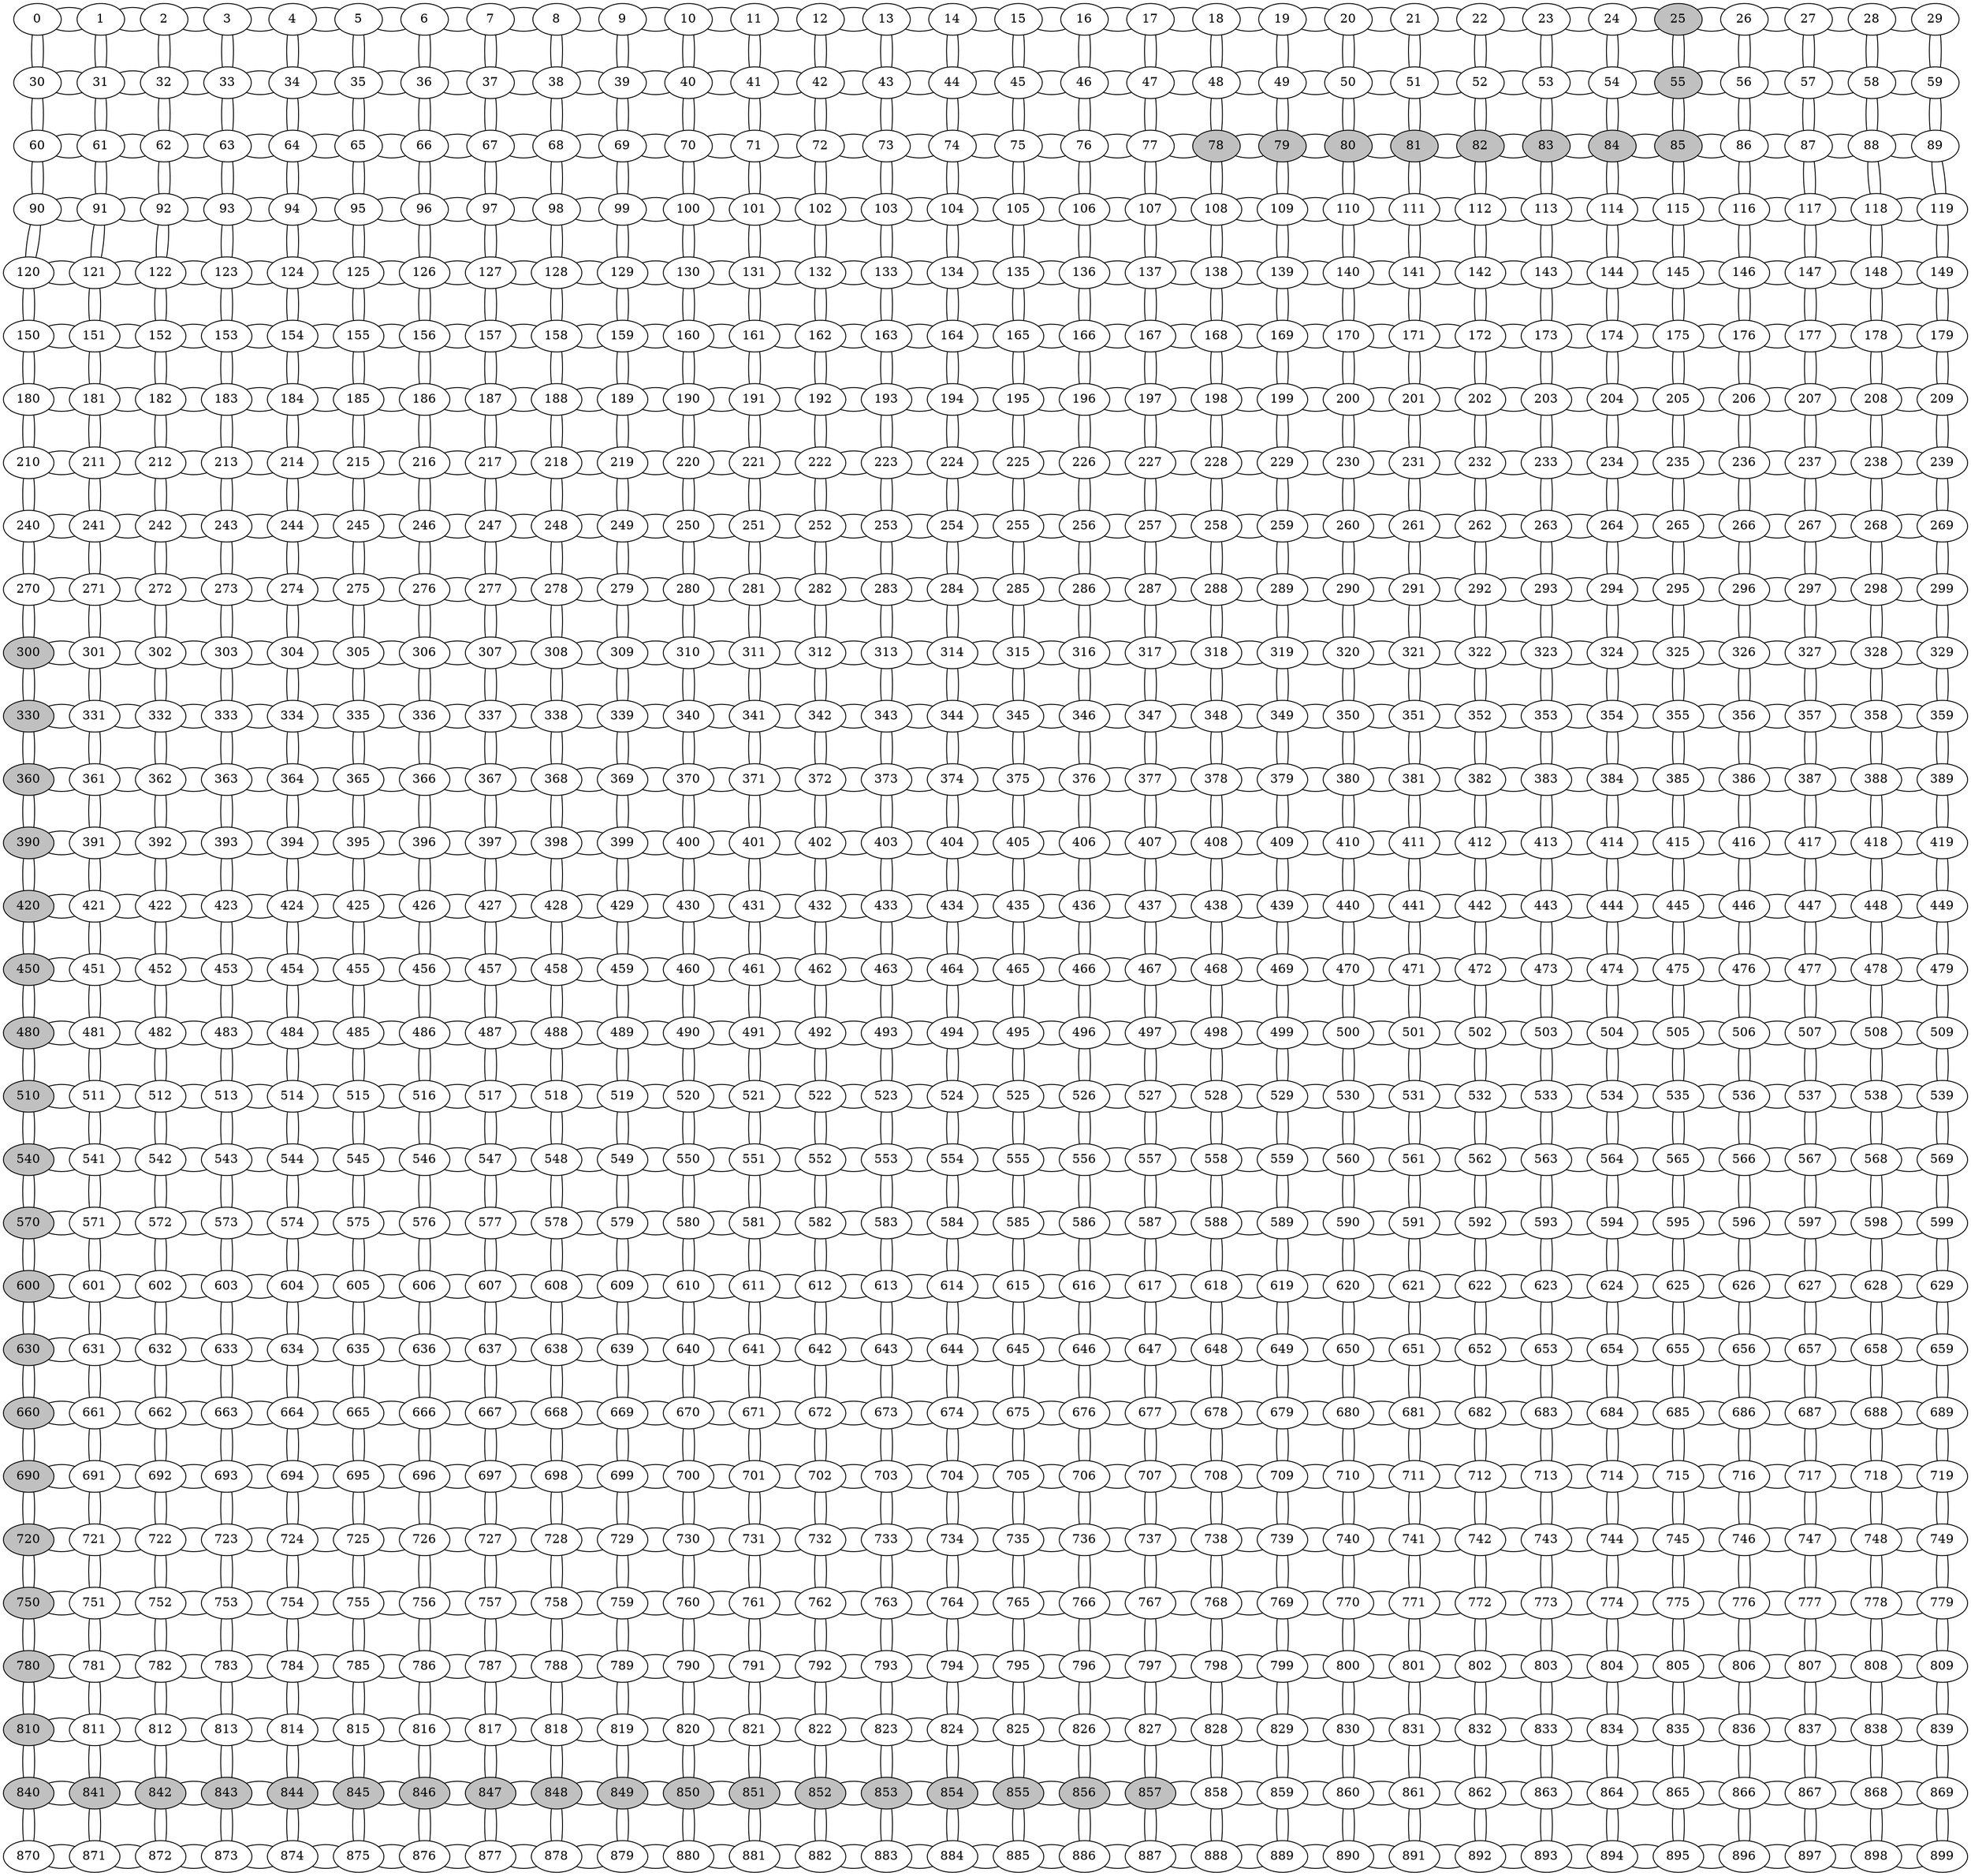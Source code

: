 digraph G {
0->1[arrowhead = "none"]
0->30[arrowhead = "none"]
1->0[arrowhead = "none"]
1->2[arrowhead = "none"]
1->31[arrowhead = "none"]
2->1[arrowhead = "none"]
2->3[arrowhead = "none"]
2->32[arrowhead = "none"]
3->2[arrowhead = "none"]
3->4[arrowhead = "none"]
3->33[arrowhead = "none"]
4->3[arrowhead = "none"]
4->5[arrowhead = "none"]
4->34[arrowhead = "none"]
5->4[arrowhead = "none"]
5->6[arrowhead = "none"]
5->35[arrowhead = "none"]
6->5[arrowhead = "none"]
6->7[arrowhead = "none"]
6->36[arrowhead = "none"]
7->6[arrowhead = "none"]
7->8[arrowhead = "none"]
7->37[arrowhead = "none"]
8->7[arrowhead = "none"]
8->9[arrowhead = "none"]
8->38[arrowhead = "none"]
9->8[arrowhead = "none"]
9->10[arrowhead = "none"]
9->39[arrowhead = "none"]
10->9[arrowhead = "none"]
10->11[arrowhead = "none"]
10->40[arrowhead = "none"]
11->10[arrowhead = "none"]
11->12[arrowhead = "none"]
11->41[arrowhead = "none"]
12->11[arrowhead = "none"]
12->13[arrowhead = "none"]
12->42[arrowhead = "none"]
13->12[arrowhead = "none"]
13->14[arrowhead = "none"]
13->43[arrowhead = "none"]
14->13[arrowhead = "none"]
14->15[arrowhead = "none"]
14->44[arrowhead = "none"]
15->14[arrowhead = "none"]
15->16[arrowhead = "none"]
15->45[arrowhead = "none"]
16->15[arrowhead = "none"]
16->17[arrowhead = "none"]
16->46[arrowhead = "none"]
17->16[arrowhead = "none"]
17->18[arrowhead = "none"]
17->47[arrowhead = "none"]
18->17[arrowhead = "none"]
18->19[arrowhead = "none"]
18->48[arrowhead = "none"]
19->18[arrowhead = "none"]
19->20[arrowhead = "none"]
19->49[arrowhead = "none"]
20->19[arrowhead = "none"]
20->21[arrowhead = "none"]
20->50[arrowhead = "none"]
21->20[arrowhead = "none"]
21->22[arrowhead = "none"]
21->51[arrowhead = "none"]
22->21[arrowhead = "none"]
22->23[arrowhead = "none"]
22->52[arrowhead = "none"]
23->22[arrowhead = "none"]
23->24[arrowhead = "none"]
23->53[arrowhead = "none"]
24->23[arrowhead = "none"]
24->25[arrowhead = "none"]
24->54[arrowhead = "none"]
25->24[arrowhead = "none"]
25->26[arrowhead = "none"]
25->55[arrowhead = "none"]
26->25[arrowhead = "none"]
26->27[arrowhead = "none"]
26->56[arrowhead = "none"]
27->26[arrowhead = "none"]
27->28[arrowhead = "none"]
27->57[arrowhead = "none"]
28->27[arrowhead = "none"]
28->29[arrowhead = "none"]
28->58[arrowhead = "none"]
29->28[arrowhead = "none"]
29->59[arrowhead = "none"]
30->31[arrowhead = "none"]
30->0[arrowhead = "none"]
30->60[arrowhead = "none"]
31->30[arrowhead = "none"]
31->32[arrowhead = "none"]
31->1[arrowhead = "none"]
31->61[arrowhead = "none"]
32->31[arrowhead = "none"]
32->33[arrowhead = "none"]
32->2[arrowhead = "none"]
32->62[arrowhead = "none"]
33->32[arrowhead = "none"]
33->34[arrowhead = "none"]
33->3[arrowhead = "none"]
33->63[arrowhead = "none"]
34->33[arrowhead = "none"]
34->35[arrowhead = "none"]
34->4[arrowhead = "none"]
34->64[arrowhead = "none"]
35->34[arrowhead = "none"]
35->36[arrowhead = "none"]
35->5[arrowhead = "none"]
35->65[arrowhead = "none"]
36->35[arrowhead = "none"]
36->37[arrowhead = "none"]
36->6[arrowhead = "none"]
36->66[arrowhead = "none"]
37->36[arrowhead = "none"]
37->38[arrowhead = "none"]
37->7[arrowhead = "none"]
37->67[arrowhead = "none"]
38->37[arrowhead = "none"]
38->39[arrowhead = "none"]
38->8[arrowhead = "none"]
38->68[arrowhead = "none"]
39->38[arrowhead = "none"]
39->40[arrowhead = "none"]
39->9[arrowhead = "none"]
39->69[arrowhead = "none"]
40->39[arrowhead = "none"]
40->41[arrowhead = "none"]
40->10[arrowhead = "none"]
40->70[arrowhead = "none"]
41->40[arrowhead = "none"]
41->42[arrowhead = "none"]
41->11[arrowhead = "none"]
41->71[arrowhead = "none"]
42->41[arrowhead = "none"]
42->43[arrowhead = "none"]
42->12[arrowhead = "none"]
42->72[arrowhead = "none"]
43->42[arrowhead = "none"]
43->44[arrowhead = "none"]
43->13[arrowhead = "none"]
43->73[arrowhead = "none"]
44->43[arrowhead = "none"]
44->45[arrowhead = "none"]
44->14[arrowhead = "none"]
44->74[arrowhead = "none"]
45->44[arrowhead = "none"]
45->46[arrowhead = "none"]
45->15[arrowhead = "none"]
45->75[arrowhead = "none"]
46->45[arrowhead = "none"]
46->47[arrowhead = "none"]
46->16[arrowhead = "none"]
46->76[arrowhead = "none"]
47->46[arrowhead = "none"]
47->48[arrowhead = "none"]
47->17[arrowhead = "none"]
47->77[arrowhead = "none"]
48->47[arrowhead = "none"]
48->49[arrowhead = "none"]
48->18[arrowhead = "none"]
48->78[arrowhead = "none"]
49->48[arrowhead = "none"]
49->50[arrowhead = "none"]
49->19[arrowhead = "none"]
49->79[arrowhead = "none"]
50->49[arrowhead = "none"]
50->51[arrowhead = "none"]
50->20[arrowhead = "none"]
50->80[arrowhead = "none"]
51->50[arrowhead = "none"]
51->52[arrowhead = "none"]
51->21[arrowhead = "none"]
51->81[arrowhead = "none"]
52->51[arrowhead = "none"]
52->53[arrowhead = "none"]
52->22[arrowhead = "none"]
52->82[arrowhead = "none"]
53->52[arrowhead = "none"]
53->54[arrowhead = "none"]
53->23[arrowhead = "none"]
53->83[arrowhead = "none"]
54->53[arrowhead = "none"]
54->55[arrowhead = "none"]
54->24[arrowhead = "none"]
54->84[arrowhead = "none"]
55->54[arrowhead = "none"]
55->56[arrowhead = "none"]
55->25[arrowhead = "none"]
55->85[arrowhead = "none"]
56->55[arrowhead = "none"]
56->57[arrowhead = "none"]
56->26[arrowhead = "none"]
56->86[arrowhead = "none"]
57->56[arrowhead = "none"]
57->58[arrowhead = "none"]
57->27[arrowhead = "none"]
57->87[arrowhead = "none"]
58->57[arrowhead = "none"]
58->59[arrowhead = "none"]
58->28[arrowhead = "none"]
58->88[arrowhead = "none"]
59->58[arrowhead = "none"]
59->29[arrowhead = "none"]
59->89[arrowhead = "none"]
60->61[arrowhead = "none"]
60->30[arrowhead = "none"]
60->90[arrowhead = "none"]
61->60[arrowhead = "none"]
61->62[arrowhead = "none"]
61->31[arrowhead = "none"]
61->91[arrowhead = "none"]
62->61[arrowhead = "none"]
62->63[arrowhead = "none"]
62->32[arrowhead = "none"]
62->92[arrowhead = "none"]
63->62[arrowhead = "none"]
63->64[arrowhead = "none"]
63->33[arrowhead = "none"]
63->93[arrowhead = "none"]
64->63[arrowhead = "none"]
64->65[arrowhead = "none"]
64->34[arrowhead = "none"]
64->94[arrowhead = "none"]
65->64[arrowhead = "none"]
65->66[arrowhead = "none"]
65->35[arrowhead = "none"]
65->95[arrowhead = "none"]
66->65[arrowhead = "none"]
66->67[arrowhead = "none"]
66->36[arrowhead = "none"]
66->96[arrowhead = "none"]
67->66[arrowhead = "none"]
67->68[arrowhead = "none"]
67->37[arrowhead = "none"]
67->97[arrowhead = "none"]
68->67[arrowhead = "none"]
68->69[arrowhead = "none"]
68->38[arrowhead = "none"]
68->98[arrowhead = "none"]
69->68[arrowhead = "none"]
69->70[arrowhead = "none"]
69->39[arrowhead = "none"]
69->99[arrowhead = "none"]
70->69[arrowhead = "none"]
70->71[arrowhead = "none"]
70->40[arrowhead = "none"]
70->100[arrowhead = "none"]
71->70[arrowhead = "none"]
71->72[arrowhead = "none"]
71->41[arrowhead = "none"]
71->101[arrowhead = "none"]
72->71[arrowhead = "none"]
72->73[arrowhead = "none"]
72->42[arrowhead = "none"]
72->102[arrowhead = "none"]
73->72[arrowhead = "none"]
73->74[arrowhead = "none"]
73->43[arrowhead = "none"]
73->103[arrowhead = "none"]
74->73[arrowhead = "none"]
74->75[arrowhead = "none"]
74->44[arrowhead = "none"]
74->104[arrowhead = "none"]
75->74[arrowhead = "none"]
75->76[arrowhead = "none"]
75->45[arrowhead = "none"]
75->105[arrowhead = "none"]
76->75[arrowhead = "none"]
76->77[arrowhead = "none"]
76->46[arrowhead = "none"]
76->106[arrowhead = "none"]
77->76[arrowhead = "none"]
77->78[arrowhead = "none"]
77->47[arrowhead = "none"]
77->107[arrowhead = "none"]
78->77[arrowhead = "none"]
78->79[arrowhead = "none"]
78->48[arrowhead = "none"]
78->108[arrowhead = "none"]
79->78[arrowhead = "none"]
79->80[arrowhead = "none"]
79->49[arrowhead = "none"]
79->109[arrowhead = "none"]
80->79[arrowhead = "none"]
80->81[arrowhead = "none"]
80->50[arrowhead = "none"]
80->110[arrowhead = "none"]
81->80[arrowhead = "none"]
81->82[arrowhead = "none"]
81->51[arrowhead = "none"]
81->111[arrowhead = "none"]
82->81[arrowhead = "none"]
82->83[arrowhead = "none"]
82->52[arrowhead = "none"]
82->112[arrowhead = "none"]
83->82[arrowhead = "none"]
83->84[arrowhead = "none"]
83->53[arrowhead = "none"]
83->113[arrowhead = "none"]
84->83[arrowhead = "none"]
84->85[arrowhead = "none"]
84->54[arrowhead = "none"]
84->114[arrowhead = "none"]
85->84[arrowhead = "none"]
85->86[arrowhead = "none"]
85->55[arrowhead = "none"]
85->115[arrowhead = "none"]
86->85[arrowhead = "none"]
86->87[arrowhead = "none"]
86->56[arrowhead = "none"]
86->116[arrowhead = "none"]
87->86[arrowhead = "none"]
87->88[arrowhead = "none"]
87->57[arrowhead = "none"]
87->117[arrowhead = "none"]
88->87[arrowhead = "none"]
88->89[arrowhead = "none"]
88->58[arrowhead = "none"]
88->118[arrowhead = "none"]
89->88[arrowhead = "none"]
89->59[arrowhead = "none"]
89->119[arrowhead = "none"]
90->91[arrowhead = "none"]
90->60[arrowhead = "none"]
90->120[arrowhead = "none"]
91->90[arrowhead = "none"]
91->92[arrowhead = "none"]
91->61[arrowhead = "none"]
91->121[arrowhead = "none"]
92->91[arrowhead = "none"]
92->93[arrowhead = "none"]
92->62[arrowhead = "none"]
92->122[arrowhead = "none"]
93->92[arrowhead = "none"]
93->94[arrowhead = "none"]
93->63[arrowhead = "none"]
93->123[arrowhead = "none"]
94->93[arrowhead = "none"]
94->95[arrowhead = "none"]
94->64[arrowhead = "none"]
94->124[arrowhead = "none"]
95->94[arrowhead = "none"]
95->96[arrowhead = "none"]
95->65[arrowhead = "none"]
95->125[arrowhead = "none"]
96->95[arrowhead = "none"]
96->97[arrowhead = "none"]
96->66[arrowhead = "none"]
96->126[arrowhead = "none"]
97->96[arrowhead = "none"]
97->98[arrowhead = "none"]
97->67[arrowhead = "none"]
97->127[arrowhead = "none"]
98->97[arrowhead = "none"]
98->99[arrowhead = "none"]
98->68[arrowhead = "none"]
98->128[arrowhead = "none"]
99->98[arrowhead = "none"]
99->100[arrowhead = "none"]
99->69[arrowhead = "none"]
99->129[arrowhead = "none"]
100->99[arrowhead = "none"]
100->101[arrowhead = "none"]
100->70[arrowhead = "none"]
100->130[arrowhead = "none"]
101->100[arrowhead = "none"]
101->102[arrowhead = "none"]
101->71[arrowhead = "none"]
101->131[arrowhead = "none"]
102->101[arrowhead = "none"]
102->103[arrowhead = "none"]
102->72[arrowhead = "none"]
102->132[arrowhead = "none"]
103->102[arrowhead = "none"]
103->104[arrowhead = "none"]
103->73[arrowhead = "none"]
103->133[arrowhead = "none"]
104->103[arrowhead = "none"]
104->105[arrowhead = "none"]
104->74[arrowhead = "none"]
104->134[arrowhead = "none"]
105->104[arrowhead = "none"]
105->106[arrowhead = "none"]
105->75[arrowhead = "none"]
105->135[arrowhead = "none"]
106->105[arrowhead = "none"]
106->107[arrowhead = "none"]
106->76[arrowhead = "none"]
106->136[arrowhead = "none"]
107->106[arrowhead = "none"]
107->108[arrowhead = "none"]
107->77[arrowhead = "none"]
107->137[arrowhead = "none"]
108->107[arrowhead = "none"]
108->109[arrowhead = "none"]
108->78[arrowhead = "none"]
108->138[arrowhead = "none"]
109->108[arrowhead = "none"]
109->110[arrowhead = "none"]
109->79[arrowhead = "none"]
109->139[arrowhead = "none"]
110->109[arrowhead = "none"]
110->111[arrowhead = "none"]
110->80[arrowhead = "none"]
110->140[arrowhead = "none"]
111->110[arrowhead = "none"]
111->112[arrowhead = "none"]
111->81[arrowhead = "none"]
111->141[arrowhead = "none"]
112->111[arrowhead = "none"]
112->113[arrowhead = "none"]
112->82[arrowhead = "none"]
112->142[arrowhead = "none"]
113->112[arrowhead = "none"]
113->114[arrowhead = "none"]
113->83[arrowhead = "none"]
113->143[arrowhead = "none"]
114->113[arrowhead = "none"]
114->115[arrowhead = "none"]
114->84[arrowhead = "none"]
114->144[arrowhead = "none"]
115->114[arrowhead = "none"]
115->116[arrowhead = "none"]
115->85[arrowhead = "none"]
115->145[arrowhead = "none"]
116->115[arrowhead = "none"]
116->117[arrowhead = "none"]
116->86[arrowhead = "none"]
116->146[arrowhead = "none"]
117->116[arrowhead = "none"]
117->118[arrowhead = "none"]
117->87[arrowhead = "none"]
117->147[arrowhead = "none"]
118->117[arrowhead = "none"]
118->119[arrowhead = "none"]
118->88[arrowhead = "none"]
118->148[arrowhead = "none"]
119->118[arrowhead = "none"]
119->89[arrowhead = "none"]
119->149[arrowhead = "none"]
120->121[arrowhead = "none"]
120->90[arrowhead = "none"]
120->150[arrowhead = "none"]
121->120[arrowhead = "none"]
121->122[arrowhead = "none"]
121->91[arrowhead = "none"]
121->151[arrowhead = "none"]
122->121[arrowhead = "none"]
122->123[arrowhead = "none"]
122->92[arrowhead = "none"]
122->152[arrowhead = "none"]
123->122[arrowhead = "none"]
123->124[arrowhead = "none"]
123->93[arrowhead = "none"]
123->153[arrowhead = "none"]
124->123[arrowhead = "none"]
124->125[arrowhead = "none"]
124->94[arrowhead = "none"]
124->154[arrowhead = "none"]
125->124[arrowhead = "none"]
125->126[arrowhead = "none"]
125->95[arrowhead = "none"]
125->155[arrowhead = "none"]
126->125[arrowhead = "none"]
126->127[arrowhead = "none"]
126->96[arrowhead = "none"]
126->156[arrowhead = "none"]
127->126[arrowhead = "none"]
127->128[arrowhead = "none"]
127->97[arrowhead = "none"]
127->157[arrowhead = "none"]
128->127[arrowhead = "none"]
128->129[arrowhead = "none"]
128->98[arrowhead = "none"]
128->158[arrowhead = "none"]
129->128[arrowhead = "none"]
129->130[arrowhead = "none"]
129->99[arrowhead = "none"]
129->159[arrowhead = "none"]
130->129[arrowhead = "none"]
130->131[arrowhead = "none"]
130->100[arrowhead = "none"]
130->160[arrowhead = "none"]
131->130[arrowhead = "none"]
131->132[arrowhead = "none"]
131->101[arrowhead = "none"]
131->161[arrowhead = "none"]
132->131[arrowhead = "none"]
132->133[arrowhead = "none"]
132->102[arrowhead = "none"]
132->162[arrowhead = "none"]
133->132[arrowhead = "none"]
133->134[arrowhead = "none"]
133->103[arrowhead = "none"]
133->163[arrowhead = "none"]
134->133[arrowhead = "none"]
134->135[arrowhead = "none"]
134->104[arrowhead = "none"]
134->164[arrowhead = "none"]
135->134[arrowhead = "none"]
135->136[arrowhead = "none"]
135->105[arrowhead = "none"]
135->165[arrowhead = "none"]
136->135[arrowhead = "none"]
136->137[arrowhead = "none"]
136->106[arrowhead = "none"]
136->166[arrowhead = "none"]
137->136[arrowhead = "none"]
137->138[arrowhead = "none"]
137->107[arrowhead = "none"]
137->167[arrowhead = "none"]
138->137[arrowhead = "none"]
138->139[arrowhead = "none"]
138->108[arrowhead = "none"]
138->168[arrowhead = "none"]
139->138[arrowhead = "none"]
139->140[arrowhead = "none"]
139->109[arrowhead = "none"]
139->169[arrowhead = "none"]
140->139[arrowhead = "none"]
140->141[arrowhead = "none"]
140->110[arrowhead = "none"]
140->170[arrowhead = "none"]
141->140[arrowhead = "none"]
141->142[arrowhead = "none"]
141->111[arrowhead = "none"]
141->171[arrowhead = "none"]
142->141[arrowhead = "none"]
142->143[arrowhead = "none"]
142->112[arrowhead = "none"]
142->172[arrowhead = "none"]
143->142[arrowhead = "none"]
143->144[arrowhead = "none"]
143->113[arrowhead = "none"]
143->173[arrowhead = "none"]
144->143[arrowhead = "none"]
144->145[arrowhead = "none"]
144->114[arrowhead = "none"]
144->174[arrowhead = "none"]
145->144[arrowhead = "none"]
145->146[arrowhead = "none"]
145->115[arrowhead = "none"]
145->175[arrowhead = "none"]
146->145[arrowhead = "none"]
146->147[arrowhead = "none"]
146->116[arrowhead = "none"]
146->176[arrowhead = "none"]
147->146[arrowhead = "none"]
147->148[arrowhead = "none"]
147->117[arrowhead = "none"]
147->177[arrowhead = "none"]
148->147[arrowhead = "none"]
148->149[arrowhead = "none"]
148->118[arrowhead = "none"]
148->178[arrowhead = "none"]
149->148[arrowhead = "none"]
149->119[arrowhead = "none"]
149->179[arrowhead = "none"]
150->151[arrowhead = "none"]
150->120[arrowhead = "none"]
150->180[arrowhead = "none"]
151->150[arrowhead = "none"]
151->152[arrowhead = "none"]
151->121[arrowhead = "none"]
151->181[arrowhead = "none"]
152->151[arrowhead = "none"]
152->153[arrowhead = "none"]
152->122[arrowhead = "none"]
152->182[arrowhead = "none"]
153->152[arrowhead = "none"]
153->154[arrowhead = "none"]
153->123[arrowhead = "none"]
153->183[arrowhead = "none"]
154->153[arrowhead = "none"]
154->155[arrowhead = "none"]
154->124[arrowhead = "none"]
154->184[arrowhead = "none"]
155->154[arrowhead = "none"]
155->156[arrowhead = "none"]
155->125[arrowhead = "none"]
155->185[arrowhead = "none"]
156->155[arrowhead = "none"]
156->157[arrowhead = "none"]
156->126[arrowhead = "none"]
156->186[arrowhead = "none"]
157->156[arrowhead = "none"]
157->158[arrowhead = "none"]
157->127[arrowhead = "none"]
157->187[arrowhead = "none"]
158->157[arrowhead = "none"]
158->159[arrowhead = "none"]
158->128[arrowhead = "none"]
158->188[arrowhead = "none"]
159->158[arrowhead = "none"]
159->160[arrowhead = "none"]
159->129[arrowhead = "none"]
159->189[arrowhead = "none"]
160->159[arrowhead = "none"]
160->161[arrowhead = "none"]
160->130[arrowhead = "none"]
160->190[arrowhead = "none"]
161->160[arrowhead = "none"]
161->162[arrowhead = "none"]
161->131[arrowhead = "none"]
161->191[arrowhead = "none"]
162->161[arrowhead = "none"]
162->163[arrowhead = "none"]
162->132[arrowhead = "none"]
162->192[arrowhead = "none"]
163->162[arrowhead = "none"]
163->164[arrowhead = "none"]
163->133[arrowhead = "none"]
163->193[arrowhead = "none"]
164->163[arrowhead = "none"]
164->165[arrowhead = "none"]
164->134[arrowhead = "none"]
164->194[arrowhead = "none"]
165->164[arrowhead = "none"]
165->166[arrowhead = "none"]
165->135[arrowhead = "none"]
165->195[arrowhead = "none"]
166->165[arrowhead = "none"]
166->167[arrowhead = "none"]
166->136[arrowhead = "none"]
166->196[arrowhead = "none"]
167->166[arrowhead = "none"]
167->168[arrowhead = "none"]
167->137[arrowhead = "none"]
167->197[arrowhead = "none"]
168->167[arrowhead = "none"]
168->169[arrowhead = "none"]
168->138[arrowhead = "none"]
168->198[arrowhead = "none"]
169->168[arrowhead = "none"]
169->170[arrowhead = "none"]
169->139[arrowhead = "none"]
169->199[arrowhead = "none"]
170->169[arrowhead = "none"]
170->171[arrowhead = "none"]
170->140[arrowhead = "none"]
170->200[arrowhead = "none"]
171->170[arrowhead = "none"]
171->172[arrowhead = "none"]
171->141[arrowhead = "none"]
171->201[arrowhead = "none"]
172->171[arrowhead = "none"]
172->173[arrowhead = "none"]
172->142[arrowhead = "none"]
172->202[arrowhead = "none"]
173->172[arrowhead = "none"]
173->174[arrowhead = "none"]
173->143[arrowhead = "none"]
173->203[arrowhead = "none"]
174->173[arrowhead = "none"]
174->175[arrowhead = "none"]
174->144[arrowhead = "none"]
174->204[arrowhead = "none"]
175->174[arrowhead = "none"]
175->176[arrowhead = "none"]
175->145[arrowhead = "none"]
175->205[arrowhead = "none"]
176->175[arrowhead = "none"]
176->177[arrowhead = "none"]
176->146[arrowhead = "none"]
176->206[arrowhead = "none"]
177->176[arrowhead = "none"]
177->178[arrowhead = "none"]
177->147[arrowhead = "none"]
177->207[arrowhead = "none"]
178->177[arrowhead = "none"]
178->179[arrowhead = "none"]
178->148[arrowhead = "none"]
178->208[arrowhead = "none"]
179->178[arrowhead = "none"]
179->149[arrowhead = "none"]
179->209[arrowhead = "none"]
180->181[arrowhead = "none"]
180->150[arrowhead = "none"]
180->210[arrowhead = "none"]
181->180[arrowhead = "none"]
181->182[arrowhead = "none"]
181->151[arrowhead = "none"]
181->211[arrowhead = "none"]
182->181[arrowhead = "none"]
182->183[arrowhead = "none"]
182->152[arrowhead = "none"]
182->212[arrowhead = "none"]
183->182[arrowhead = "none"]
183->184[arrowhead = "none"]
183->153[arrowhead = "none"]
183->213[arrowhead = "none"]
184->183[arrowhead = "none"]
184->185[arrowhead = "none"]
184->154[arrowhead = "none"]
184->214[arrowhead = "none"]
185->184[arrowhead = "none"]
185->186[arrowhead = "none"]
185->155[arrowhead = "none"]
185->215[arrowhead = "none"]
186->185[arrowhead = "none"]
186->187[arrowhead = "none"]
186->156[arrowhead = "none"]
186->216[arrowhead = "none"]
187->186[arrowhead = "none"]
187->188[arrowhead = "none"]
187->157[arrowhead = "none"]
187->217[arrowhead = "none"]
188->187[arrowhead = "none"]
188->189[arrowhead = "none"]
188->158[arrowhead = "none"]
188->218[arrowhead = "none"]
189->188[arrowhead = "none"]
189->190[arrowhead = "none"]
189->159[arrowhead = "none"]
189->219[arrowhead = "none"]
190->189[arrowhead = "none"]
190->191[arrowhead = "none"]
190->160[arrowhead = "none"]
190->220[arrowhead = "none"]
191->190[arrowhead = "none"]
191->192[arrowhead = "none"]
191->161[arrowhead = "none"]
191->221[arrowhead = "none"]
192->191[arrowhead = "none"]
192->193[arrowhead = "none"]
192->162[arrowhead = "none"]
192->222[arrowhead = "none"]
193->192[arrowhead = "none"]
193->194[arrowhead = "none"]
193->163[arrowhead = "none"]
193->223[arrowhead = "none"]
194->193[arrowhead = "none"]
194->195[arrowhead = "none"]
194->164[arrowhead = "none"]
194->224[arrowhead = "none"]
195->194[arrowhead = "none"]
195->196[arrowhead = "none"]
195->165[arrowhead = "none"]
195->225[arrowhead = "none"]
196->195[arrowhead = "none"]
196->197[arrowhead = "none"]
196->166[arrowhead = "none"]
196->226[arrowhead = "none"]
197->196[arrowhead = "none"]
197->198[arrowhead = "none"]
197->167[arrowhead = "none"]
197->227[arrowhead = "none"]
198->197[arrowhead = "none"]
198->199[arrowhead = "none"]
198->168[arrowhead = "none"]
198->228[arrowhead = "none"]
199->198[arrowhead = "none"]
199->200[arrowhead = "none"]
199->169[arrowhead = "none"]
199->229[arrowhead = "none"]
200->199[arrowhead = "none"]
200->201[arrowhead = "none"]
200->170[arrowhead = "none"]
200->230[arrowhead = "none"]
201->200[arrowhead = "none"]
201->202[arrowhead = "none"]
201->171[arrowhead = "none"]
201->231[arrowhead = "none"]
202->201[arrowhead = "none"]
202->203[arrowhead = "none"]
202->172[arrowhead = "none"]
202->232[arrowhead = "none"]
203->202[arrowhead = "none"]
203->204[arrowhead = "none"]
203->173[arrowhead = "none"]
203->233[arrowhead = "none"]
204->203[arrowhead = "none"]
204->205[arrowhead = "none"]
204->174[arrowhead = "none"]
204->234[arrowhead = "none"]
205->204[arrowhead = "none"]
205->206[arrowhead = "none"]
205->175[arrowhead = "none"]
205->235[arrowhead = "none"]
206->205[arrowhead = "none"]
206->207[arrowhead = "none"]
206->176[arrowhead = "none"]
206->236[arrowhead = "none"]
207->206[arrowhead = "none"]
207->208[arrowhead = "none"]
207->177[arrowhead = "none"]
207->237[arrowhead = "none"]
208->207[arrowhead = "none"]
208->209[arrowhead = "none"]
208->178[arrowhead = "none"]
208->238[arrowhead = "none"]
209->208[arrowhead = "none"]
209->179[arrowhead = "none"]
209->239[arrowhead = "none"]
210->211[arrowhead = "none"]
210->180[arrowhead = "none"]
210->240[arrowhead = "none"]
211->210[arrowhead = "none"]
211->212[arrowhead = "none"]
211->181[arrowhead = "none"]
211->241[arrowhead = "none"]
212->211[arrowhead = "none"]
212->213[arrowhead = "none"]
212->182[arrowhead = "none"]
212->242[arrowhead = "none"]
213->212[arrowhead = "none"]
213->214[arrowhead = "none"]
213->183[arrowhead = "none"]
213->243[arrowhead = "none"]
214->213[arrowhead = "none"]
214->215[arrowhead = "none"]
214->184[arrowhead = "none"]
214->244[arrowhead = "none"]
215->214[arrowhead = "none"]
215->216[arrowhead = "none"]
215->185[arrowhead = "none"]
215->245[arrowhead = "none"]
216->215[arrowhead = "none"]
216->217[arrowhead = "none"]
216->186[arrowhead = "none"]
216->246[arrowhead = "none"]
217->216[arrowhead = "none"]
217->218[arrowhead = "none"]
217->187[arrowhead = "none"]
217->247[arrowhead = "none"]
218->217[arrowhead = "none"]
218->219[arrowhead = "none"]
218->188[arrowhead = "none"]
218->248[arrowhead = "none"]
219->218[arrowhead = "none"]
219->220[arrowhead = "none"]
219->189[arrowhead = "none"]
219->249[arrowhead = "none"]
220->219[arrowhead = "none"]
220->221[arrowhead = "none"]
220->190[arrowhead = "none"]
220->250[arrowhead = "none"]
221->220[arrowhead = "none"]
221->222[arrowhead = "none"]
221->191[arrowhead = "none"]
221->251[arrowhead = "none"]
222->221[arrowhead = "none"]
222->223[arrowhead = "none"]
222->192[arrowhead = "none"]
222->252[arrowhead = "none"]
223->222[arrowhead = "none"]
223->224[arrowhead = "none"]
223->193[arrowhead = "none"]
223->253[arrowhead = "none"]
224->223[arrowhead = "none"]
224->225[arrowhead = "none"]
224->194[arrowhead = "none"]
224->254[arrowhead = "none"]
225->224[arrowhead = "none"]
225->226[arrowhead = "none"]
225->195[arrowhead = "none"]
225->255[arrowhead = "none"]
226->225[arrowhead = "none"]
226->227[arrowhead = "none"]
226->196[arrowhead = "none"]
226->256[arrowhead = "none"]
227->226[arrowhead = "none"]
227->228[arrowhead = "none"]
227->197[arrowhead = "none"]
227->257[arrowhead = "none"]
228->227[arrowhead = "none"]
228->229[arrowhead = "none"]
228->198[arrowhead = "none"]
228->258[arrowhead = "none"]
229->228[arrowhead = "none"]
229->230[arrowhead = "none"]
229->199[arrowhead = "none"]
229->259[arrowhead = "none"]
230->229[arrowhead = "none"]
230->231[arrowhead = "none"]
230->200[arrowhead = "none"]
230->260[arrowhead = "none"]
231->230[arrowhead = "none"]
231->232[arrowhead = "none"]
231->201[arrowhead = "none"]
231->261[arrowhead = "none"]
232->231[arrowhead = "none"]
232->233[arrowhead = "none"]
232->202[arrowhead = "none"]
232->262[arrowhead = "none"]
233->232[arrowhead = "none"]
233->234[arrowhead = "none"]
233->203[arrowhead = "none"]
233->263[arrowhead = "none"]
234->233[arrowhead = "none"]
234->235[arrowhead = "none"]
234->204[arrowhead = "none"]
234->264[arrowhead = "none"]
235->234[arrowhead = "none"]
235->236[arrowhead = "none"]
235->205[arrowhead = "none"]
235->265[arrowhead = "none"]
236->235[arrowhead = "none"]
236->237[arrowhead = "none"]
236->206[arrowhead = "none"]
236->266[arrowhead = "none"]
237->236[arrowhead = "none"]
237->238[arrowhead = "none"]
237->207[arrowhead = "none"]
237->267[arrowhead = "none"]
238->237[arrowhead = "none"]
238->239[arrowhead = "none"]
238->208[arrowhead = "none"]
238->268[arrowhead = "none"]
239->238[arrowhead = "none"]
239->209[arrowhead = "none"]
239->269[arrowhead = "none"]
240->241[arrowhead = "none"]
240->210[arrowhead = "none"]
240->270[arrowhead = "none"]
241->240[arrowhead = "none"]
241->242[arrowhead = "none"]
241->211[arrowhead = "none"]
241->271[arrowhead = "none"]
242->241[arrowhead = "none"]
242->243[arrowhead = "none"]
242->212[arrowhead = "none"]
242->272[arrowhead = "none"]
243->242[arrowhead = "none"]
243->244[arrowhead = "none"]
243->213[arrowhead = "none"]
243->273[arrowhead = "none"]
244->243[arrowhead = "none"]
244->245[arrowhead = "none"]
244->214[arrowhead = "none"]
244->274[arrowhead = "none"]
245->244[arrowhead = "none"]
245->246[arrowhead = "none"]
245->215[arrowhead = "none"]
245->275[arrowhead = "none"]
246->245[arrowhead = "none"]
246->247[arrowhead = "none"]
246->216[arrowhead = "none"]
246->276[arrowhead = "none"]
247->246[arrowhead = "none"]
247->248[arrowhead = "none"]
247->217[arrowhead = "none"]
247->277[arrowhead = "none"]
248->247[arrowhead = "none"]
248->249[arrowhead = "none"]
248->218[arrowhead = "none"]
248->278[arrowhead = "none"]
249->248[arrowhead = "none"]
249->250[arrowhead = "none"]
249->219[arrowhead = "none"]
249->279[arrowhead = "none"]
250->249[arrowhead = "none"]
250->251[arrowhead = "none"]
250->220[arrowhead = "none"]
250->280[arrowhead = "none"]
251->250[arrowhead = "none"]
251->252[arrowhead = "none"]
251->221[arrowhead = "none"]
251->281[arrowhead = "none"]
252->251[arrowhead = "none"]
252->253[arrowhead = "none"]
252->222[arrowhead = "none"]
252->282[arrowhead = "none"]
253->252[arrowhead = "none"]
253->254[arrowhead = "none"]
253->223[arrowhead = "none"]
253->283[arrowhead = "none"]
254->253[arrowhead = "none"]
254->255[arrowhead = "none"]
254->224[arrowhead = "none"]
254->284[arrowhead = "none"]
255->254[arrowhead = "none"]
255->256[arrowhead = "none"]
255->225[arrowhead = "none"]
255->285[arrowhead = "none"]
256->255[arrowhead = "none"]
256->257[arrowhead = "none"]
256->226[arrowhead = "none"]
256->286[arrowhead = "none"]
257->256[arrowhead = "none"]
257->258[arrowhead = "none"]
257->227[arrowhead = "none"]
257->287[arrowhead = "none"]
258->257[arrowhead = "none"]
258->259[arrowhead = "none"]
258->228[arrowhead = "none"]
258->288[arrowhead = "none"]
259->258[arrowhead = "none"]
259->260[arrowhead = "none"]
259->229[arrowhead = "none"]
259->289[arrowhead = "none"]
260->259[arrowhead = "none"]
260->261[arrowhead = "none"]
260->230[arrowhead = "none"]
260->290[arrowhead = "none"]
261->260[arrowhead = "none"]
261->262[arrowhead = "none"]
261->231[arrowhead = "none"]
261->291[arrowhead = "none"]
262->261[arrowhead = "none"]
262->263[arrowhead = "none"]
262->232[arrowhead = "none"]
262->292[arrowhead = "none"]
263->262[arrowhead = "none"]
263->264[arrowhead = "none"]
263->233[arrowhead = "none"]
263->293[arrowhead = "none"]
264->263[arrowhead = "none"]
264->265[arrowhead = "none"]
264->234[arrowhead = "none"]
264->294[arrowhead = "none"]
265->264[arrowhead = "none"]
265->266[arrowhead = "none"]
265->235[arrowhead = "none"]
265->295[arrowhead = "none"]
266->265[arrowhead = "none"]
266->267[arrowhead = "none"]
266->236[arrowhead = "none"]
266->296[arrowhead = "none"]
267->266[arrowhead = "none"]
267->268[arrowhead = "none"]
267->237[arrowhead = "none"]
267->297[arrowhead = "none"]
268->267[arrowhead = "none"]
268->269[arrowhead = "none"]
268->238[arrowhead = "none"]
268->298[arrowhead = "none"]
269->268[arrowhead = "none"]
269->239[arrowhead = "none"]
269->299[arrowhead = "none"]
270->271[arrowhead = "none"]
270->240[arrowhead = "none"]
270->300[arrowhead = "none"]
271->270[arrowhead = "none"]
271->272[arrowhead = "none"]
271->241[arrowhead = "none"]
271->301[arrowhead = "none"]
272->271[arrowhead = "none"]
272->273[arrowhead = "none"]
272->242[arrowhead = "none"]
272->302[arrowhead = "none"]
273->272[arrowhead = "none"]
273->274[arrowhead = "none"]
273->243[arrowhead = "none"]
273->303[arrowhead = "none"]
274->273[arrowhead = "none"]
274->275[arrowhead = "none"]
274->244[arrowhead = "none"]
274->304[arrowhead = "none"]
275->274[arrowhead = "none"]
275->276[arrowhead = "none"]
275->245[arrowhead = "none"]
275->305[arrowhead = "none"]
276->275[arrowhead = "none"]
276->277[arrowhead = "none"]
276->246[arrowhead = "none"]
276->306[arrowhead = "none"]
277->276[arrowhead = "none"]
277->278[arrowhead = "none"]
277->247[arrowhead = "none"]
277->307[arrowhead = "none"]
278->277[arrowhead = "none"]
278->279[arrowhead = "none"]
278->248[arrowhead = "none"]
278->308[arrowhead = "none"]
279->278[arrowhead = "none"]
279->280[arrowhead = "none"]
279->249[arrowhead = "none"]
279->309[arrowhead = "none"]
280->279[arrowhead = "none"]
280->281[arrowhead = "none"]
280->250[arrowhead = "none"]
280->310[arrowhead = "none"]
281->280[arrowhead = "none"]
281->282[arrowhead = "none"]
281->251[arrowhead = "none"]
281->311[arrowhead = "none"]
282->281[arrowhead = "none"]
282->283[arrowhead = "none"]
282->252[arrowhead = "none"]
282->312[arrowhead = "none"]
283->282[arrowhead = "none"]
283->284[arrowhead = "none"]
283->253[arrowhead = "none"]
283->313[arrowhead = "none"]
284->283[arrowhead = "none"]
284->285[arrowhead = "none"]
284->254[arrowhead = "none"]
284->314[arrowhead = "none"]
285->284[arrowhead = "none"]
285->286[arrowhead = "none"]
285->255[arrowhead = "none"]
285->315[arrowhead = "none"]
286->285[arrowhead = "none"]
286->287[arrowhead = "none"]
286->256[arrowhead = "none"]
286->316[arrowhead = "none"]
287->286[arrowhead = "none"]
287->288[arrowhead = "none"]
287->257[arrowhead = "none"]
287->317[arrowhead = "none"]
288->287[arrowhead = "none"]
288->289[arrowhead = "none"]
288->258[arrowhead = "none"]
288->318[arrowhead = "none"]
289->288[arrowhead = "none"]
289->290[arrowhead = "none"]
289->259[arrowhead = "none"]
289->319[arrowhead = "none"]
290->289[arrowhead = "none"]
290->291[arrowhead = "none"]
290->260[arrowhead = "none"]
290->320[arrowhead = "none"]
291->290[arrowhead = "none"]
291->292[arrowhead = "none"]
291->261[arrowhead = "none"]
291->321[arrowhead = "none"]
292->291[arrowhead = "none"]
292->293[arrowhead = "none"]
292->262[arrowhead = "none"]
292->322[arrowhead = "none"]
293->292[arrowhead = "none"]
293->294[arrowhead = "none"]
293->263[arrowhead = "none"]
293->323[arrowhead = "none"]
294->293[arrowhead = "none"]
294->295[arrowhead = "none"]
294->264[arrowhead = "none"]
294->324[arrowhead = "none"]
295->294[arrowhead = "none"]
295->296[arrowhead = "none"]
295->265[arrowhead = "none"]
295->325[arrowhead = "none"]
296->295[arrowhead = "none"]
296->297[arrowhead = "none"]
296->266[arrowhead = "none"]
296->326[arrowhead = "none"]
297->296[arrowhead = "none"]
297->298[arrowhead = "none"]
297->267[arrowhead = "none"]
297->327[arrowhead = "none"]
298->297[arrowhead = "none"]
298->299[arrowhead = "none"]
298->268[arrowhead = "none"]
298->328[arrowhead = "none"]
299->298[arrowhead = "none"]
299->269[arrowhead = "none"]
299->329[arrowhead = "none"]
300->301[arrowhead = "none"]
300->270[arrowhead = "none"]
300->330[arrowhead = "none"]
301->300[arrowhead = "none"]
301->302[arrowhead = "none"]
301->271[arrowhead = "none"]
301->331[arrowhead = "none"]
302->301[arrowhead = "none"]
302->303[arrowhead = "none"]
302->272[arrowhead = "none"]
302->332[arrowhead = "none"]
303->302[arrowhead = "none"]
303->304[arrowhead = "none"]
303->273[arrowhead = "none"]
303->333[arrowhead = "none"]
304->303[arrowhead = "none"]
304->305[arrowhead = "none"]
304->274[arrowhead = "none"]
304->334[arrowhead = "none"]
305->304[arrowhead = "none"]
305->306[arrowhead = "none"]
305->275[arrowhead = "none"]
305->335[arrowhead = "none"]
306->305[arrowhead = "none"]
306->307[arrowhead = "none"]
306->276[arrowhead = "none"]
306->336[arrowhead = "none"]
307->306[arrowhead = "none"]
307->308[arrowhead = "none"]
307->277[arrowhead = "none"]
307->337[arrowhead = "none"]
308->307[arrowhead = "none"]
308->309[arrowhead = "none"]
308->278[arrowhead = "none"]
308->338[arrowhead = "none"]
309->308[arrowhead = "none"]
309->310[arrowhead = "none"]
309->279[arrowhead = "none"]
309->339[arrowhead = "none"]
310->309[arrowhead = "none"]
310->311[arrowhead = "none"]
310->280[arrowhead = "none"]
310->340[arrowhead = "none"]
311->310[arrowhead = "none"]
311->312[arrowhead = "none"]
311->281[arrowhead = "none"]
311->341[arrowhead = "none"]
312->311[arrowhead = "none"]
312->313[arrowhead = "none"]
312->282[arrowhead = "none"]
312->342[arrowhead = "none"]
313->312[arrowhead = "none"]
313->314[arrowhead = "none"]
313->283[arrowhead = "none"]
313->343[arrowhead = "none"]
314->313[arrowhead = "none"]
314->315[arrowhead = "none"]
314->284[arrowhead = "none"]
314->344[arrowhead = "none"]
315->314[arrowhead = "none"]
315->316[arrowhead = "none"]
315->285[arrowhead = "none"]
315->345[arrowhead = "none"]
316->315[arrowhead = "none"]
316->317[arrowhead = "none"]
316->286[arrowhead = "none"]
316->346[arrowhead = "none"]
317->316[arrowhead = "none"]
317->318[arrowhead = "none"]
317->287[arrowhead = "none"]
317->347[arrowhead = "none"]
318->317[arrowhead = "none"]
318->319[arrowhead = "none"]
318->288[arrowhead = "none"]
318->348[arrowhead = "none"]
319->318[arrowhead = "none"]
319->320[arrowhead = "none"]
319->289[arrowhead = "none"]
319->349[arrowhead = "none"]
320->319[arrowhead = "none"]
320->321[arrowhead = "none"]
320->290[arrowhead = "none"]
320->350[arrowhead = "none"]
321->320[arrowhead = "none"]
321->322[arrowhead = "none"]
321->291[arrowhead = "none"]
321->351[arrowhead = "none"]
322->321[arrowhead = "none"]
322->323[arrowhead = "none"]
322->292[arrowhead = "none"]
322->352[arrowhead = "none"]
323->322[arrowhead = "none"]
323->324[arrowhead = "none"]
323->293[arrowhead = "none"]
323->353[arrowhead = "none"]
324->323[arrowhead = "none"]
324->325[arrowhead = "none"]
324->294[arrowhead = "none"]
324->354[arrowhead = "none"]
325->324[arrowhead = "none"]
325->326[arrowhead = "none"]
325->295[arrowhead = "none"]
325->355[arrowhead = "none"]
326->325[arrowhead = "none"]
326->327[arrowhead = "none"]
326->296[arrowhead = "none"]
326->356[arrowhead = "none"]
327->326[arrowhead = "none"]
327->328[arrowhead = "none"]
327->297[arrowhead = "none"]
327->357[arrowhead = "none"]
328->327[arrowhead = "none"]
328->329[arrowhead = "none"]
328->298[arrowhead = "none"]
328->358[arrowhead = "none"]
329->328[arrowhead = "none"]
329->299[arrowhead = "none"]
329->359[arrowhead = "none"]
330->331[arrowhead = "none"]
330->300[arrowhead = "none"]
330->360[arrowhead = "none"]
331->330[arrowhead = "none"]
331->332[arrowhead = "none"]
331->301[arrowhead = "none"]
331->361[arrowhead = "none"]
332->331[arrowhead = "none"]
332->333[arrowhead = "none"]
332->302[arrowhead = "none"]
332->362[arrowhead = "none"]
333->332[arrowhead = "none"]
333->334[arrowhead = "none"]
333->303[arrowhead = "none"]
333->363[arrowhead = "none"]
334->333[arrowhead = "none"]
334->335[arrowhead = "none"]
334->304[arrowhead = "none"]
334->364[arrowhead = "none"]
335->334[arrowhead = "none"]
335->336[arrowhead = "none"]
335->305[arrowhead = "none"]
335->365[arrowhead = "none"]
336->335[arrowhead = "none"]
336->337[arrowhead = "none"]
336->306[arrowhead = "none"]
336->366[arrowhead = "none"]
337->336[arrowhead = "none"]
337->338[arrowhead = "none"]
337->307[arrowhead = "none"]
337->367[arrowhead = "none"]
338->337[arrowhead = "none"]
338->339[arrowhead = "none"]
338->308[arrowhead = "none"]
338->368[arrowhead = "none"]
339->338[arrowhead = "none"]
339->340[arrowhead = "none"]
339->309[arrowhead = "none"]
339->369[arrowhead = "none"]
340->339[arrowhead = "none"]
340->341[arrowhead = "none"]
340->310[arrowhead = "none"]
340->370[arrowhead = "none"]
341->340[arrowhead = "none"]
341->342[arrowhead = "none"]
341->311[arrowhead = "none"]
341->371[arrowhead = "none"]
342->341[arrowhead = "none"]
342->343[arrowhead = "none"]
342->312[arrowhead = "none"]
342->372[arrowhead = "none"]
343->342[arrowhead = "none"]
343->344[arrowhead = "none"]
343->313[arrowhead = "none"]
343->373[arrowhead = "none"]
344->343[arrowhead = "none"]
344->345[arrowhead = "none"]
344->314[arrowhead = "none"]
344->374[arrowhead = "none"]
345->344[arrowhead = "none"]
345->346[arrowhead = "none"]
345->315[arrowhead = "none"]
345->375[arrowhead = "none"]
346->345[arrowhead = "none"]
346->347[arrowhead = "none"]
346->316[arrowhead = "none"]
346->376[arrowhead = "none"]
347->346[arrowhead = "none"]
347->348[arrowhead = "none"]
347->317[arrowhead = "none"]
347->377[arrowhead = "none"]
348->347[arrowhead = "none"]
348->349[arrowhead = "none"]
348->318[arrowhead = "none"]
348->378[arrowhead = "none"]
349->348[arrowhead = "none"]
349->350[arrowhead = "none"]
349->319[arrowhead = "none"]
349->379[arrowhead = "none"]
350->349[arrowhead = "none"]
350->351[arrowhead = "none"]
350->320[arrowhead = "none"]
350->380[arrowhead = "none"]
351->350[arrowhead = "none"]
351->352[arrowhead = "none"]
351->321[arrowhead = "none"]
351->381[arrowhead = "none"]
352->351[arrowhead = "none"]
352->353[arrowhead = "none"]
352->322[arrowhead = "none"]
352->382[arrowhead = "none"]
353->352[arrowhead = "none"]
353->354[arrowhead = "none"]
353->323[arrowhead = "none"]
353->383[arrowhead = "none"]
354->353[arrowhead = "none"]
354->355[arrowhead = "none"]
354->324[arrowhead = "none"]
354->384[arrowhead = "none"]
355->354[arrowhead = "none"]
355->356[arrowhead = "none"]
355->325[arrowhead = "none"]
355->385[arrowhead = "none"]
356->355[arrowhead = "none"]
356->357[arrowhead = "none"]
356->326[arrowhead = "none"]
356->386[arrowhead = "none"]
357->356[arrowhead = "none"]
357->358[arrowhead = "none"]
357->327[arrowhead = "none"]
357->387[arrowhead = "none"]
358->357[arrowhead = "none"]
358->359[arrowhead = "none"]
358->328[arrowhead = "none"]
358->388[arrowhead = "none"]
359->358[arrowhead = "none"]
359->329[arrowhead = "none"]
359->389[arrowhead = "none"]
360->361[arrowhead = "none"]
360->330[arrowhead = "none"]
360->390[arrowhead = "none"]
361->360[arrowhead = "none"]
361->362[arrowhead = "none"]
361->331[arrowhead = "none"]
361->391[arrowhead = "none"]
362->361[arrowhead = "none"]
362->363[arrowhead = "none"]
362->332[arrowhead = "none"]
362->392[arrowhead = "none"]
363->362[arrowhead = "none"]
363->364[arrowhead = "none"]
363->333[arrowhead = "none"]
363->393[arrowhead = "none"]
364->363[arrowhead = "none"]
364->365[arrowhead = "none"]
364->334[arrowhead = "none"]
364->394[arrowhead = "none"]
365->364[arrowhead = "none"]
365->366[arrowhead = "none"]
365->335[arrowhead = "none"]
365->395[arrowhead = "none"]
366->365[arrowhead = "none"]
366->367[arrowhead = "none"]
366->336[arrowhead = "none"]
366->396[arrowhead = "none"]
367->366[arrowhead = "none"]
367->368[arrowhead = "none"]
367->337[arrowhead = "none"]
367->397[arrowhead = "none"]
368->367[arrowhead = "none"]
368->369[arrowhead = "none"]
368->338[arrowhead = "none"]
368->398[arrowhead = "none"]
369->368[arrowhead = "none"]
369->370[arrowhead = "none"]
369->339[arrowhead = "none"]
369->399[arrowhead = "none"]
370->369[arrowhead = "none"]
370->371[arrowhead = "none"]
370->340[arrowhead = "none"]
370->400[arrowhead = "none"]
371->370[arrowhead = "none"]
371->372[arrowhead = "none"]
371->341[arrowhead = "none"]
371->401[arrowhead = "none"]
372->371[arrowhead = "none"]
372->373[arrowhead = "none"]
372->342[arrowhead = "none"]
372->402[arrowhead = "none"]
373->372[arrowhead = "none"]
373->374[arrowhead = "none"]
373->343[arrowhead = "none"]
373->403[arrowhead = "none"]
374->373[arrowhead = "none"]
374->375[arrowhead = "none"]
374->344[arrowhead = "none"]
374->404[arrowhead = "none"]
375->374[arrowhead = "none"]
375->376[arrowhead = "none"]
375->345[arrowhead = "none"]
375->405[arrowhead = "none"]
376->375[arrowhead = "none"]
376->377[arrowhead = "none"]
376->346[arrowhead = "none"]
376->406[arrowhead = "none"]
377->376[arrowhead = "none"]
377->378[arrowhead = "none"]
377->347[arrowhead = "none"]
377->407[arrowhead = "none"]
378->377[arrowhead = "none"]
378->379[arrowhead = "none"]
378->348[arrowhead = "none"]
378->408[arrowhead = "none"]
379->378[arrowhead = "none"]
379->380[arrowhead = "none"]
379->349[arrowhead = "none"]
379->409[arrowhead = "none"]
380->379[arrowhead = "none"]
380->381[arrowhead = "none"]
380->350[arrowhead = "none"]
380->410[arrowhead = "none"]
381->380[arrowhead = "none"]
381->382[arrowhead = "none"]
381->351[arrowhead = "none"]
381->411[arrowhead = "none"]
382->381[arrowhead = "none"]
382->383[arrowhead = "none"]
382->352[arrowhead = "none"]
382->412[arrowhead = "none"]
383->382[arrowhead = "none"]
383->384[arrowhead = "none"]
383->353[arrowhead = "none"]
383->413[arrowhead = "none"]
384->383[arrowhead = "none"]
384->385[arrowhead = "none"]
384->354[arrowhead = "none"]
384->414[arrowhead = "none"]
385->384[arrowhead = "none"]
385->386[arrowhead = "none"]
385->355[arrowhead = "none"]
385->415[arrowhead = "none"]
386->385[arrowhead = "none"]
386->387[arrowhead = "none"]
386->356[arrowhead = "none"]
386->416[arrowhead = "none"]
387->386[arrowhead = "none"]
387->388[arrowhead = "none"]
387->357[arrowhead = "none"]
387->417[arrowhead = "none"]
388->387[arrowhead = "none"]
388->389[arrowhead = "none"]
388->358[arrowhead = "none"]
388->418[arrowhead = "none"]
389->388[arrowhead = "none"]
389->359[arrowhead = "none"]
389->419[arrowhead = "none"]
390->391[arrowhead = "none"]
390->360[arrowhead = "none"]
390->420[arrowhead = "none"]
391->390[arrowhead = "none"]
391->392[arrowhead = "none"]
391->361[arrowhead = "none"]
391->421[arrowhead = "none"]
392->391[arrowhead = "none"]
392->393[arrowhead = "none"]
392->362[arrowhead = "none"]
392->422[arrowhead = "none"]
393->392[arrowhead = "none"]
393->394[arrowhead = "none"]
393->363[arrowhead = "none"]
393->423[arrowhead = "none"]
394->393[arrowhead = "none"]
394->395[arrowhead = "none"]
394->364[arrowhead = "none"]
394->424[arrowhead = "none"]
395->394[arrowhead = "none"]
395->396[arrowhead = "none"]
395->365[arrowhead = "none"]
395->425[arrowhead = "none"]
396->395[arrowhead = "none"]
396->397[arrowhead = "none"]
396->366[arrowhead = "none"]
396->426[arrowhead = "none"]
397->396[arrowhead = "none"]
397->398[arrowhead = "none"]
397->367[arrowhead = "none"]
397->427[arrowhead = "none"]
398->397[arrowhead = "none"]
398->399[arrowhead = "none"]
398->368[arrowhead = "none"]
398->428[arrowhead = "none"]
399->398[arrowhead = "none"]
399->400[arrowhead = "none"]
399->369[arrowhead = "none"]
399->429[arrowhead = "none"]
400->399[arrowhead = "none"]
400->401[arrowhead = "none"]
400->370[arrowhead = "none"]
400->430[arrowhead = "none"]
401->400[arrowhead = "none"]
401->402[arrowhead = "none"]
401->371[arrowhead = "none"]
401->431[arrowhead = "none"]
402->401[arrowhead = "none"]
402->403[arrowhead = "none"]
402->372[arrowhead = "none"]
402->432[arrowhead = "none"]
403->402[arrowhead = "none"]
403->404[arrowhead = "none"]
403->373[arrowhead = "none"]
403->433[arrowhead = "none"]
404->403[arrowhead = "none"]
404->405[arrowhead = "none"]
404->374[arrowhead = "none"]
404->434[arrowhead = "none"]
405->404[arrowhead = "none"]
405->406[arrowhead = "none"]
405->375[arrowhead = "none"]
405->435[arrowhead = "none"]
406->405[arrowhead = "none"]
406->407[arrowhead = "none"]
406->376[arrowhead = "none"]
406->436[arrowhead = "none"]
407->406[arrowhead = "none"]
407->408[arrowhead = "none"]
407->377[arrowhead = "none"]
407->437[arrowhead = "none"]
408->407[arrowhead = "none"]
408->409[arrowhead = "none"]
408->378[arrowhead = "none"]
408->438[arrowhead = "none"]
409->408[arrowhead = "none"]
409->410[arrowhead = "none"]
409->379[arrowhead = "none"]
409->439[arrowhead = "none"]
410->409[arrowhead = "none"]
410->411[arrowhead = "none"]
410->380[arrowhead = "none"]
410->440[arrowhead = "none"]
411->410[arrowhead = "none"]
411->412[arrowhead = "none"]
411->381[arrowhead = "none"]
411->441[arrowhead = "none"]
412->411[arrowhead = "none"]
412->413[arrowhead = "none"]
412->382[arrowhead = "none"]
412->442[arrowhead = "none"]
413->412[arrowhead = "none"]
413->414[arrowhead = "none"]
413->383[arrowhead = "none"]
413->443[arrowhead = "none"]
414->413[arrowhead = "none"]
414->415[arrowhead = "none"]
414->384[arrowhead = "none"]
414->444[arrowhead = "none"]
415->414[arrowhead = "none"]
415->416[arrowhead = "none"]
415->385[arrowhead = "none"]
415->445[arrowhead = "none"]
416->415[arrowhead = "none"]
416->417[arrowhead = "none"]
416->386[arrowhead = "none"]
416->446[arrowhead = "none"]
417->416[arrowhead = "none"]
417->418[arrowhead = "none"]
417->387[arrowhead = "none"]
417->447[arrowhead = "none"]
418->417[arrowhead = "none"]
418->419[arrowhead = "none"]
418->388[arrowhead = "none"]
418->448[arrowhead = "none"]
419->418[arrowhead = "none"]
419->389[arrowhead = "none"]
419->449[arrowhead = "none"]
420->421[arrowhead = "none"]
420->390[arrowhead = "none"]
420->450[arrowhead = "none"]
421->420[arrowhead = "none"]
421->422[arrowhead = "none"]
421->391[arrowhead = "none"]
421->451[arrowhead = "none"]
422->421[arrowhead = "none"]
422->423[arrowhead = "none"]
422->392[arrowhead = "none"]
422->452[arrowhead = "none"]
423->422[arrowhead = "none"]
423->424[arrowhead = "none"]
423->393[arrowhead = "none"]
423->453[arrowhead = "none"]
424->423[arrowhead = "none"]
424->425[arrowhead = "none"]
424->394[arrowhead = "none"]
424->454[arrowhead = "none"]
425->424[arrowhead = "none"]
425->426[arrowhead = "none"]
425->395[arrowhead = "none"]
425->455[arrowhead = "none"]
426->425[arrowhead = "none"]
426->427[arrowhead = "none"]
426->396[arrowhead = "none"]
426->456[arrowhead = "none"]
427->426[arrowhead = "none"]
427->428[arrowhead = "none"]
427->397[arrowhead = "none"]
427->457[arrowhead = "none"]
428->427[arrowhead = "none"]
428->429[arrowhead = "none"]
428->398[arrowhead = "none"]
428->458[arrowhead = "none"]
429->428[arrowhead = "none"]
429->430[arrowhead = "none"]
429->399[arrowhead = "none"]
429->459[arrowhead = "none"]
430->429[arrowhead = "none"]
430->431[arrowhead = "none"]
430->400[arrowhead = "none"]
430->460[arrowhead = "none"]
431->430[arrowhead = "none"]
431->432[arrowhead = "none"]
431->401[arrowhead = "none"]
431->461[arrowhead = "none"]
432->431[arrowhead = "none"]
432->433[arrowhead = "none"]
432->402[arrowhead = "none"]
432->462[arrowhead = "none"]
433->432[arrowhead = "none"]
433->434[arrowhead = "none"]
433->403[arrowhead = "none"]
433->463[arrowhead = "none"]
434->433[arrowhead = "none"]
434->435[arrowhead = "none"]
434->404[arrowhead = "none"]
434->464[arrowhead = "none"]
435->434[arrowhead = "none"]
435->436[arrowhead = "none"]
435->405[arrowhead = "none"]
435->465[arrowhead = "none"]
436->435[arrowhead = "none"]
436->437[arrowhead = "none"]
436->406[arrowhead = "none"]
436->466[arrowhead = "none"]
437->436[arrowhead = "none"]
437->438[arrowhead = "none"]
437->407[arrowhead = "none"]
437->467[arrowhead = "none"]
438->437[arrowhead = "none"]
438->439[arrowhead = "none"]
438->408[arrowhead = "none"]
438->468[arrowhead = "none"]
439->438[arrowhead = "none"]
439->440[arrowhead = "none"]
439->409[arrowhead = "none"]
439->469[arrowhead = "none"]
440->439[arrowhead = "none"]
440->441[arrowhead = "none"]
440->410[arrowhead = "none"]
440->470[arrowhead = "none"]
441->440[arrowhead = "none"]
441->442[arrowhead = "none"]
441->411[arrowhead = "none"]
441->471[arrowhead = "none"]
442->441[arrowhead = "none"]
442->443[arrowhead = "none"]
442->412[arrowhead = "none"]
442->472[arrowhead = "none"]
443->442[arrowhead = "none"]
443->444[arrowhead = "none"]
443->413[arrowhead = "none"]
443->473[arrowhead = "none"]
444->443[arrowhead = "none"]
444->445[arrowhead = "none"]
444->414[arrowhead = "none"]
444->474[arrowhead = "none"]
445->444[arrowhead = "none"]
445->446[arrowhead = "none"]
445->415[arrowhead = "none"]
445->475[arrowhead = "none"]
446->445[arrowhead = "none"]
446->447[arrowhead = "none"]
446->416[arrowhead = "none"]
446->476[arrowhead = "none"]
447->446[arrowhead = "none"]
447->448[arrowhead = "none"]
447->417[arrowhead = "none"]
447->477[arrowhead = "none"]
448->447[arrowhead = "none"]
448->449[arrowhead = "none"]
448->418[arrowhead = "none"]
448->478[arrowhead = "none"]
449->448[arrowhead = "none"]
449->419[arrowhead = "none"]
449->479[arrowhead = "none"]
450->451[arrowhead = "none"]
450->420[arrowhead = "none"]
450->480[arrowhead = "none"]
451->450[arrowhead = "none"]
451->452[arrowhead = "none"]
451->421[arrowhead = "none"]
451->481[arrowhead = "none"]
452->451[arrowhead = "none"]
452->453[arrowhead = "none"]
452->422[arrowhead = "none"]
452->482[arrowhead = "none"]
453->452[arrowhead = "none"]
453->454[arrowhead = "none"]
453->423[arrowhead = "none"]
453->483[arrowhead = "none"]
454->453[arrowhead = "none"]
454->455[arrowhead = "none"]
454->424[arrowhead = "none"]
454->484[arrowhead = "none"]
455->454[arrowhead = "none"]
455->456[arrowhead = "none"]
455->425[arrowhead = "none"]
455->485[arrowhead = "none"]
456->455[arrowhead = "none"]
456->457[arrowhead = "none"]
456->426[arrowhead = "none"]
456->486[arrowhead = "none"]
457->456[arrowhead = "none"]
457->458[arrowhead = "none"]
457->427[arrowhead = "none"]
457->487[arrowhead = "none"]
458->457[arrowhead = "none"]
458->459[arrowhead = "none"]
458->428[arrowhead = "none"]
458->488[arrowhead = "none"]
459->458[arrowhead = "none"]
459->460[arrowhead = "none"]
459->429[arrowhead = "none"]
459->489[arrowhead = "none"]
460->459[arrowhead = "none"]
460->461[arrowhead = "none"]
460->430[arrowhead = "none"]
460->490[arrowhead = "none"]
461->460[arrowhead = "none"]
461->462[arrowhead = "none"]
461->431[arrowhead = "none"]
461->491[arrowhead = "none"]
462->461[arrowhead = "none"]
462->463[arrowhead = "none"]
462->432[arrowhead = "none"]
462->492[arrowhead = "none"]
463->462[arrowhead = "none"]
463->464[arrowhead = "none"]
463->433[arrowhead = "none"]
463->493[arrowhead = "none"]
464->463[arrowhead = "none"]
464->465[arrowhead = "none"]
464->434[arrowhead = "none"]
464->494[arrowhead = "none"]
465->464[arrowhead = "none"]
465->466[arrowhead = "none"]
465->435[arrowhead = "none"]
465->495[arrowhead = "none"]
466->465[arrowhead = "none"]
466->467[arrowhead = "none"]
466->436[arrowhead = "none"]
466->496[arrowhead = "none"]
467->466[arrowhead = "none"]
467->468[arrowhead = "none"]
467->437[arrowhead = "none"]
467->497[arrowhead = "none"]
468->467[arrowhead = "none"]
468->469[arrowhead = "none"]
468->438[arrowhead = "none"]
468->498[arrowhead = "none"]
469->468[arrowhead = "none"]
469->470[arrowhead = "none"]
469->439[arrowhead = "none"]
469->499[arrowhead = "none"]
470->469[arrowhead = "none"]
470->471[arrowhead = "none"]
470->440[arrowhead = "none"]
470->500[arrowhead = "none"]
471->470[arrowhead = "none"]
471->472[arrowhead = "none"]
471->441[arrowhead = "none"]
471->501[arrowhead = "none"]
472->471[arrowhead = "none"]
472->473[arrowhead = "none"]
472->442[arrowhead = "none"]
472->502[arrowhead = "none"]
473->472[arrowhead = "none"]
473->474[arrowhead = "none"]
473->443[arrowhead = "none"]
473->503[arrowhead = "none"]
474->473[arrowhead = "none"]
474->475[arrowhead = "none"]
474->444[arrowhead = "none"]
474->504[arrowhead = "none"]
475->474[arrowhead = "none"]
475->476[arrowhead = "none"]
475->445[arrowhead = "none"]
475->505[arrowhead = "none"]
476->475[arrowhead = "none"]
476->477[arrowhead = "none"]
476->446[arrowhead = "none"]
476->506[arrowhead = "none"]
477->476[arrowhead = "none"]
477->478[arrowhead = "none"]
477->447[arrowhead = "none"]
477->507[arrowhead = "none"]
478->477[arrowhead = "none"]
478->479[arrowhead = "none"]
478->448[arrowhead = "none"]
478->508[arrowhead = "none"]
479->478[arrowhead = "none"]
479->449[arrowhead = "none"]
479->509[arrowhead = "none"]
480->481[arrowhead = "none"]
480->450[arrowhead = "none"]
480->510[arrowhead = "none"]
481->480[arrowhead = "none"]
481->482[arrowhead = "none"]
481->451[arrowhead = "none"]
481->511[arrowhead = "none"]
482->481[arrowhead = "none"]
482->483[arrowhead = "none"]
482->452[arrowhead = "none"]
482->512[arrowhead = "none"]
483->482[arrowhead = "none"]
483->484[arrowhead = "none"]
483->453[arrowhead = "none"]
483->513[arrowhead = "none"]
484->483[arrowhead = "none"]
484->485[arrowhead = "none"]
484->454[arrowhead = "none"]
484->514[arrowhead = "none"]
485->484[arrowhead = "none"]
485->486[arrowhead = "none"]
485->455[arrowhead = "none"]
485->515[arrowhead = "none"]
486->485[arrowhead = "none"]
486->487[arrowhead = "none"]
486->456[arrowhead = "none"]
486->516[arrowhead = "none"]
487->486[arrowhead = "none"]
487->488[arrowhead = "none"]
487->457[arrowhead = "none"]
487->517[arrowhead = "none"]
488->487[arrowhead = "none"]
488->489[arrowhead = "none"]
488->458[arrowhead = "none"]
488->518[arrowhead = "none"]
489->488[arrowhead = "none"]
489->490[arrowhead = "none"]
489->459[arrowhead = "none"]
489->519[arrowhead = "none"]
490->489[arrowhead = "none"]
490->491[arrowhead = "none"]
490->460[arrowhead = "none"]
490->520[arrowhead = "none"]
491->490[arrowhead = "none"]
491->492[arrowhead = "none"]
491->461[arrowhead = "none"]
491->521[arrowhead = "none"]
492->491[arrowhead = "none"]
492->493[arrowhead = "none"]
492->462[arrowhead = "none"]
492->522[arrowhead = "none"]
493->492[arrowhead = "none"]
493->494[arrowhead = "none"]
493->463[arrowhead = "none"]
493->523[arrowhead = "none"]
494->493[arrowhead = "none"]
494->495[arrowhead = "none"]
494->464[arrowhead = "none"]
494->524[arrowhead = "none"]
495->494[arrowhead = "none"]
495->496[arrowhead = "none"]
495->465[arrowhead = "none"]
495->525[arrowhead = "none"]
496->495[arrowhead = "none"]
496->497[arrowhead = "none"]
496->466[arrowhead = "none"]
496->526[arrowhead = "none"]
497->496[arrowhead = "none"]
497->498[arrowhead = "none"]
497->467[arrowhead = "none"]
497->527[arrowhead = "none"]
498->497[arrowhead = "none"]
498->499[arrowhead = "none"]
498->468[arrowhead = "none"]
498->528[arrowhead = "none"]
499->498[arrowhead = "none"]
499->500[arrowhead = "none"]
499->469[arrowhead = "none"]
499->529[arrowhead = "none"]
500->499[arrowhead = "none"]
500->501[arrowhead = "none"]
500->470[arrowhead = "none"]
500->530[arrowhead = "none"]
501->500[arrowhead = "none"]
501->502[arrowhead = "none"]
501->471[arrowhead = "none"]
501->531[arrowhead = "none"]
502->501[arrowhead = "none"]
502->503[arrowhead = "none"]
502->472[arrowhead = "none"]
502->532[arrowhead = "none"]
503->502[arrowhead = "none"]
503->504[arrowhead = "none"]
503->473[arrowhead = "none"]
503->533[arrowhead = "none"]
504->503[arrowhead = "none"]
504->505[arrowhead = "none"]
504->474[arrowhead = "none"]
504->534[arrowhead = "none"]
505->504[arrowhead = "none"]
505->506[arrowhead = "none"]
505->475[arrowhead = "none"]
505->535[arrowhead = "none"]
506->505[arrowhead = "none"]
506->507[arrowhead = "none"]
506->476[arrowhead = "none"]
506->536[arrowhead = "none"]
507->506[arrowhead = "none"]
507->508[arrowhead = "none"]
507->477[arrowhead = "none"]
507->537[arrowhead = "none"]
508->507[arrowhead = "none"]
508->509[arrowhead = "none"]
508->478[arrowhead = "none"]
508->538[arrowhead = "none"]
509->508[arrowhead = "none"]
509->479[arrowhead = "none"]
509->539[arrowhead = "none"]
510->511[arrowhead = "none"]
510->480[arrowhead = "none"]
510->540[arrowhead = "none"]
511->510[arrowhead = "none"]
511->512[arrowhead = "none"]
511->481[arrowhead = "none"]
511->541[arrowhead = "none"]
512->511[arrowhead = "none"]
512->513[arrowhead = "none"]
512->482[arrowhead = "none"]
512->542[arrowhead = "none"]
513->512[arrowhead = "none"]
513->514[arrowhead = "none"]
513->483[arrowhead = "none"]
513->543[arrowhead = "none"]
514->513[arrowhead = "none"]
514->515[arrowhead = "none"]
514->484[arrowhead = "none"]
514->544[arrowhead = "none"]
515->514[arrowhead = "none"]
515->516[arrowhead = "none"]
515->485[arrowhead = "none"]
515->545[arrowhead = "none"]
516->515[arrowhead = "none"]
516->517[arrowhead = "none"]
516->486[arrowhead = "none"]
516->546[arrowhead = "none"]
517->516[arrowhead = "none"]
517->518[arrowhead = "none"]
517->487[arrowhead = "none"]
517->547[arrowhead = "none"]
518->517[arrowhead = "none"]
518->519[arrowhead = "none"]
518->488[arrowhead = "none"]
518->548[arrowhead = "none"]
519->518[arrowhead = "none"]
519->520[arrowhead = "none"]
519->489[arrowhead = "none"]
519->549[arrowhead = "none"]
520->519[arrowhead = "none"]
520->521[arrowhead = "none"]
520->490[arrowhead = "none"]
520->550[arrowhead = "none"]
521->520[arrowhead = "none"]
521->522[arrowhead = "none"]
521->491[arrowhead = "none"]
521->551[arrowhead = "none"]
522->521[arrowhead = "none"]
522->523[arrowhead = "none"]
522->492[arrowhead = "none"]
522->552[arrowhead = "none"]
523->522[arrowhead = "none"]
523->524[arrowhead = "none"]
523->493[arrowhead = "none"]
523->553[arrowhead = "none"]
524->523[arrowhead = "none"]
524->525[arrowhead = "none"]
524->494[arrowhead = "none"]
524->554[arrowhead = "none"]
525->524[arrowhead = "none"]
525->526[arrowhead = "none"]
525->495[arrowhead = "none"]
525->555[arrowhead = "none"]
526->525[arrowhead = "none"]
526->527[arrowhead = "none"]
526->496[arrowhead = "none"]
526->556[arrowhead = "none"]
527->526[arrowhead = "none"]
527->528[arrowhead = "none"]
527->497[arrowhead = "none"]
527->557[arrowhead = "none"]
528->527[arrowhead = "none"]
528->529[arrowhead = "none"]
528->498[arrowhead = "none"]
528->558[arrowhead = "none"]
529->528[arrowhead = "none"]
529->530[arrowhead = "none"]
529->499[arrowhead = "none"]
529->559[arrowhead = "none"]
530->529[arrowhead = "none"]
530->531[arrowhead = "none"]
530->500[arrowhead = "none"]
530->560[arrowhead = "none"]
531->530[arrowhead = "none"]
531->532[arrowhead = "none"]
531->501[arrowhead = "none"]
531->561[arrowhead = "none"]
532->531[arrowhead = "none"]
532->533[arrowhead = "none"]
532->502[arrowhead = "none"]
532->562[arrowhead = "none"]
533->532[arrowhead = "none"]
533->534[arrowhead = "none"]
533->503[arrowhead = "none"]
533->563[arrowhead = "none"]
534->533[arrowhead = "none"]
534->535[arrowhead = "none"]
534->504[arrowhead = "none"]
534->564[arrowhead = "none"]
535->534[arrowhead = "none"]
535->536[arrowhead = "none"]
535->505[arrowhead = "none"]
535->565[arrowhead = "none"]
536->535[arrowhead = "none"]
536->537[arrowhead = "none"]
536->506[arrowhead = "none"]
536->566[arrowhead = "none"]
537->536[arrowhead = "none"]
537->538[arrowhead = "none"]
537->507[arrowhead = "none"]
537->567[arrowhead = "none"]
538->537[arrowhead = "none"]
538->539[arrowhead = "none"]
538->508[arrowhead = "none"]
538->568[arrowhead = "none"]
539->538[arrowhead = "none"]
539->509[arrowhead = "none"]
539->569[arrowhead = "none"]
540->541[arrowhead = "none"]
540->510[arrowhead = "none"]
540->570[arrowhead = "none"]
541->540[arrowhead = "none"]
541->542[arrowhead = "none"]
541->511[arrowhead = "none"]
541->571[arrowhead = "none"]
542->541[arrowhead = "none"]
542->543[arrowhead = "none"]
542->512[arrowhead = "none"]
542->572[arrowhead = "none"]
543->542[arrowhead = "none"]
543->544[arrowhead = "none"]
543->513[arrowhead = "none"]
543->573[arrowhead = "none"]
544->543[arrowhead = "none"]
544->545[arrowhead = "none"]
544->514[arrowhead = "none"]
544->574[arrowhead = "none"]
545->544[arrowhead = "none"]
545->546[arrowhead = "none"]
545->515[arrowhead = "none"]
545->575[arrowhead = "none"]
546->545[arrowhead = "none"]
546->547[arrowhead = "none"]
546->516[arrowhead = "none"]
546->576[arrowhead = "none"]
547->546[arrowhead = "none"]
547->548[arrowhead = "none"]
547->517[arrowhead = "none"]
547->577[arrowhead = "none"]
548->547[arrowhead = "none"]
548->549[arrowhead = "none"]
548->518[arrowhead = "none"]
548->578[arrowhead = "none"]
549->548[arrowhead = "none"]
549->550[arrowhead = "none"]
549->519[arrowhead = "none"]
549->579[arrowhead = "none"]
550->549[arrowhead = "none"]
550->551[arrowhead = "none"]
550->520[arrowhead = "none"]
550->580[arrowhead = "none"]
551->550[arrowhead = "none"]
551->552[arrowhead = "none"]
551->521[arrowhead = "none"]
551->581[arrowhead = "none"]
552->551[arrowhead = "none"]
552->553[arrowhead = "none"]
552->522[arrowhead = "none"]
552->582[arrowhead = "none"]
553->552[arrowhead = "none"]
553->554[arrowhead = "none"]
553->523[arrowhead = "none"]
553->583[arrowhead = "none"]
554->553[arrowhead = "none"]
554->555[arrowhead = "none"]
554->524[arrowhead = "none"]
554->584[arrowhead = "none"]
555->554[arrowhead = "none"]
555->556[arrowhead = "none"]
555->525[arrowhead = "none"]
555->585[arrowhead = "none"]
556->555[arrowhead = "none"]
556->557[arrowhead = "none"]
556->526[arrowhead = "none"]
556->586[arrowhead = "none"]
557->556[arrowhead = "none"]
557->558[arrowhead = "none"]
557->527[arrowhead = "none"]
557->587[arrowhead = "none"]
558->557[arrowhead = "none"]
558->559[arrowhead = "none"]
558->528[arrowhead = "none"]
558->588[arrowhead = "none"]
559->558[arrowhead = "none"]
559->560[arrowhead = "none"]
559->529[arrowhead = "none"]
559->589[arrowhead = "none"]
560->559[arrowhead = "none"]
560->561[arrowhead = "none"]
560->530[arrowhead = "none"]
560->590[arrowhead = "none"]
561->560[arrowhead = "none"]
561->562[arrowhead = "none"]
561->531[arrowhead = "none"]
561->591[arrowhead = "none"]
562->561[arrowhead = "none"]
562->563[arrowhead = "none"]
562->532[arrowhead = "none"]
562->592[arrowhead = "none"]
563->562[arrowhead = "none"]
563->564[arrowhead = "none"]
563->533[arrowhead = "none"]
563->593[arrowhead = "none"]
564->563[arrowhead = "none"]
564->565[arrowhead = "none"]
564->534[arrowhead = "none"]
564->594[arrowhead = "none"]
565->564[arrowhead = "none"]
565->566[arrowhead = "none"]
565->535[arrowhead = "none"]
565->595[arrowhead = "none"]
566->565[arrowhead = "none"]
566->567[arrowhead = "none"]
566->536[arrowhead = "none"]
566->596[arrowhead = "none"]
567->566[arrowhead = "none"]
567->568[arrowhead = "none"]
567->537[arrowhead = "none"]
567->597[arrowhead = "none"]
568->567[arrowhead = "none"]
568->569[arrowhead = "none"]
568->538[arrowhead = "none"]
568->598[arrowhead = "none"]
569->568[arrowhead = "none"]
569->539[arrowhead = "none"]
569->599[arrowhead = "none"]
570->571[arrowhead = "none"]
570->540[arrowhead = "none"]
570->600[arrowhead = "none"]
571->570[arrowhead = "none"]
571->572[arrowhead = "none"]
571->541[arrowhead = "none"]
571->601[arrowhead = "none"]
572->571[arrowhead = "none"]
572->573[arrowhead = "none"]
572->542[arrowhead = "none"]
572->602[arrowhead = "none"]
573->572[arrowhead = "none"]
573->574[arrowhead = "none"]
573->543[arrowhead = "none"]
573->603[arrowhead = "none"]
574->573[arrowhead = "none"]
574->575[arrowhead = "none"]
574->544[arrowhead = "none"]
574->604[arrowhead = "none"]
575->574[arrowhead = "none"]
575->576[arrowhead = "none"]
575->545[arrowhead = "none"]
575->605[arrowhead = "none"]
576->575[arrowhead = "none"]
576->577[arrowhead = "none"]
576->546[arrowhead = "none"]
576->606[arrowhead = "none"]
577->576[arrowhead = "none"]
577->578[arrowhead = "none"]
577->547[arrowhead = "none"]
577->607[arrowhead = "none"]
578->577[arrowhead = "none"]
578->579[arrowhead = "none"]
578->548[arrowhead = "none"]
578->608[arrowhead = "none"]
579->578[arrowhead = "none"]
579->580[arrowhead = "none"]
579->549[arrowhead = "none"]
579->609[arrowhead = "none"]
580->579[arrowhead = "none"]
580->581[arrowhead = "none"]
580->550[arrowhead = "none"]
580->610[arrowhead = "none"]
581->580[arrowhead = "none"]
581->582[arrowhead = "none"]
581->551[arrowhead = "none"]
581->611[arrowhead = "none"]
582->581[arrowhead = "none"]
582->583[arrowhead = "none"]
582->552[arrowhead = "none"]
582->612[arrowhead = "none"]
583->582[arrowhead = "none"]
583->584[arrowhead = "none"]
583->553[arrowhead = "none"]
583->613[arrowhead = "none"]
584->583[arrowhead = "none"]
584->585[arrowhead = "none"]
584->554[arrowhead = "none"]
584->614[arrowhead = "none"]
585->584[arrowhead = "none"]
585->586[arrowhead = "none"]
585->555[arrowhead = "none"]
585->615[arrowhead = "none"]
586->585[arrowhead = "none"]
586->587[arrowhead = "none"]
586->556[arrowhead = "none"]
586->616[arrowhead = "none"]
587->586[arrowhead = "none"]
587->588[arrowhead = "none"]
587->557[arrowhead = "none"]
587->617[arrowhead = "none"]
588->587[arrowhead = "none"]
588->589[arrowhead = "none"]
588->558[arrowhead = "none"]
588->618[arrowhead = "none"]
589->588[arrowhead = "none"]
589->590[arrowhead = "none"]
589->559[arrowhead = "none"]
589->619[arrowhead = "none"]
590->589[arrowhead = "none"]
590->591[arrowhead = "none"]
590->560[arrowhead = "none"]
590->620[arrowhead = "none"]
591->590[arrowhead = "none"]
591->592[arrowhead = "none"]
591->561[arrowhead = "none"]
591->621[arrowhead = "none"]
592->591[arrowhead = "none"]
592->593[arrowhead = "none"]
592->562[arrowhead = "none"]
592->622[arrowhead = "none"]
593->592[arrowhead = "none"]
593->594[arrowhead = "none"]
593->563[arrowhead = "none"]
593->623[arrowhead = "none"]
594->593[arrowhead = "none"]
594->595[arrowhead = "none"]
594->564[arrowhead = "none"]
594->624[arrowhead = "none"]
595->594[arrowhead = "none"]
595->596[arrowhead = "none"]
595->565[arrowhead = "none"]
595->625[arrowhead = "none"]
596->595[arrowhead = "none"]
596->597[arrowhead = "none"]
596->566[arrowhead = "none"]
596->626[arrowhead = "none"]
597->596[arrowhead = "none"]
597->598[arrowhead = "none"]
597->567[arrowhead = "none"]
597->627[arrowhead = "none"]
598->597[arrowhead = "none"]
598->599[arrowhead = "none"]
598->568[arrowhead = "none"]
598->628[arrowhead = "none"]
599->598[arrowhead = "none"]
599->569[arrowhead = "none"]
599->629[arrowhead = "none"]
600->601[arrowhead = "none"]
600->570[arrowhead = "none"]
600->630[arrowhead = "none"]
601->600[arrowhead = "none"]
601->602[arrowhead = "none"]
601->571[arrowhead = "none"]
601->631[arrowhead = "none"]
602->601[arrowhead = "none"]
602->603[arrowhead = "none"]
602->572[arrowhead = "none"]
602->632[arrowhead = "none"]
603->602[arrowhead = "none"]
603->604[arrowhead = "none"]
603->573[arrowhead = "none"]
603->633[arrowhead = "none"]
604->603[arrowhead = "none"]
604->605[arrowhead = "none"]
604->574[arrowhead = "none"]
604->634[arrowhead = "none"]
605->604[arrowhead = "none"]
605->606[arrowhead = "none"]
605->575[arrowhead = "none"]
605->635[arrowhead = "none"]
606->605[arrowhead = "none"]
606->607[arrowhead = "none"]
606->576[arrowhead = "none"]
606->636[arrowhead = "none"]
607->606[arrowhead = "none"]
607->608[arrowhead = "none"]
607->577[arrowhead = "none"]
607->637[arrowhead = "none"]
608->607[arrowhead = "none"]
608->609[arrowhead = "none"]
608->578[arrowhead = "none"]
608->638[arrowhead = "none"]
609->608[arrowhead = "none"]
609->610[arrowhead = "none"]
609->579[arrowhead = "none"]
609->639[arrowhead = "none"]
610->609[arrowhead = "none"]
610->611[arrowhead = "none"]
610->580[arrowhead = "none"]
610->640[arrowhead = "none"]
611->610[arrowhead = "none"]
611->612[arrowhead = "none"]
611->581[arrowhead = "none"]
611->641[arrowhead = "none"]
612->611[arrowhead = "none"]
612->613[arrowhead = "none"]
612->582[arrowhead = "none"]
612->642[arrowhead = "none"]
613->612[arrowhead = "none"]
613->614[arrowhead = "none"]
613->583[arrowhead = "none"]
613->643[arrowhead = "none"]
614->613[arrowhead = "none"]
614->615[arrowhead = "none"]
614->584[arrowhead = "none"]
614->644[arrowhead = "none"]
615->614[arrowhead = "none"]
615->616[arrowhead = "none"]
615->585[arrowhead = "none"]
615->645[arrowhead = "none"]
616->615[arrowhead = "none"]
616->617[arrowhead = "none"]
616->586[arrowhead = "none"]
616->646[arrowhead = "none"]
617->616[arrowhead = "none"]
617->618[arrowhead = "none"]
617->587[arrowhead = "none"]
617->647[arrowhead = "none"]
618->617[arrowhead = "none"]
618->619[arrowhead = "none"]
618->588[arrowhead = "none"]
618->648[arrowhead = "none"]
619->618[arrowhead = "none"]
619->620[arrowhead = "none"]
619->589[arrowhead = "none"]
619->649[arrowhead = "none"]
620->619[arrowhead = "none"]
620->621[arrowhead = "none"]
620->590[arrowhead = "none"]
620->650[arrowhead = "none"]
621->620[arrowhead = "none"]
621->622[arrowhead = "none"]
621->591[arrowhead = "none"]
621->651[arrowhead = "none"]
622->621[arrowhead = "none"]
622->623[arrowhead = "none"]
622->592[arrowhead = "none"]
622->652[arrowhead = "none"]
623->622[arrowhead = "none"]
623->624[arrowhead = "none"]
623->593[arrowhead = "none"]
623->653[arrowhead = "none"]
624->623[arrowhead = "none"]
624->625[arrowhead = "none"]
624->594[arrowhead = "none"]
624->654[arrowhead = "none"]
625->624[arrowhead = "none"]
625->626[arrowhead = "none"]
625->595[arrowhead = "none"]
625->655[arrowhead = "none"]
626->625[arrowhead = "none"]
626->627[arrowhead = "none"]
626->596[arrowhead = "none"]
626->656[arrowhead = "none"]
627->626[arrowhead = "none"]
627->628[arrowhead = "none"]
627->597[arrowhead = "none"]
627->657[arrowhead = "none"]
628->627[arrowhead = "none"]
628->629[arrowhead = "none"]
628->598[arrowhead = "none"]
628->658[arrowhead = "none"]
629->628[arrowhead = "none"]
629->599[arrowhead = "none"]
629->659[arrowhead = "none"]
630->631[arrowhead = "none"]
630->600[arrowhead = "none"]
630->660[arrowhead = "none"]
631->630[arrowhead = "none"]
631->632[arrowhead = "none"]
631->601[arrowhead = "none"]
631->661[arrowhead = "none"]
632->631[arrowhead = "none"]
632->633[arrowhead = "none"]
632->602[arrowhead = "none"]
632->662[arrowhead = "none"]
633->632[arrowhead = "none"]
633->634[arrowhead = "none"]
633->603[arrowhead = "none"]
633->663[arrowhead = "none"]
634->633[arrowhead = "none"]
634->635[arrowhead = "none"]
634->604[arrowhead = "none"]
634->664[arrowhead = "none"]
635->634[arrowhead = "none"]
635->636[arrowhead = "none"]
635->605[arrowhead = "none"]
635->665[arrowhead = "none"]
636->635[arrowhead = "none"]
636->637[arrowhead = "none"]
636->606[arrowhead = "none"]
636->666[arrowhead = "none"]
637->636[arrowhead = "none"]
637->638[arrowhead = "none"]
637->607[arrowhead = "none"]
637->667[arrowhead = "none"]
638->637[arrowhead = "none"]
638->639[arrowhead = "none"]
638->608[arrowhead = "none"]
638->668[arrowhead = "none"]
639->638[arrowhead = "none"]
639->640[arrowhead = "none"]
639->609[arrowhead = "none"]
639->669[arrowhead = "none"]
640->639[arrowhead = "none"]
640->641[arrowhead = "none"]
640->610[arrowhead = "none"]
640->670[arrowhead = "none"]
641->640[arrowhead = "none"]
641->642[arrowhead = "none"]
641->611[arrowhead = "none"]
641->671[arrowhead = "none"]
642->641[arrowhead = "none"]
642->643[arrowhead = "none"]
642->612[arrowhead = "none"]
642->672[arrowhead = "none"]
643->642[arrowhead = "none"]
643->644[arrowhead = "none"]
643->613[arrowhead = "none"]
643->673[arrowhead = "none"]
644->643[arrowhead = "none"]
644->645[arrowhead = "none"]
644->614[arrowhead = "none"]
644->674[arrowhead = "none"]
645->644[arrowhead = "none"]
645->646[arrowhead = "none"]
645->615[arrowhead = "none"]
645->675[arrowhead = "none"]
646->645[arrowhead = "none"]
646->647[arrowhead = "none"]
646->616[arrowhead = "none"]
646->676[arrowhead = "none"]
647->646[arrowhead = "none"]
647->648[arrowhead = "none"]
647->617[arrowhead = "none"]
647->677[arrowhead = "none"]
648->647[arrowhead = "none"]
648->649[arrowhead = "none"]
648->618[arrowhead = "none"]
648->678[arrowhead = "none"]
649->648[arrowhead = "none"]
649->650[arrowhead = "none"]
649->619[arrowhead = "none"]
649->679[arrowhead = "none"]
650->649[arrowhead = "none"]
650->651[arrowhead = "none"]
650->620[arrowhead = "none"]
650->680[arrowhead = "none"]
651->650[arrowhead = "none"]
651->652[arrowhead = "none"]
651->621[arrowhead = "none"]
651->681[arrowhead = "none"]
652->651[arrowhead = "none"]
652->653[arrowhead = "none"]
652->622[arrowhead = "none"]
652->682[arrowhead = "none"]
653->652[arrowhead = "none"]
653->654[arrowhead = "none"]
653->623[arrowhead = "none"]
653->683[arrowhead = "none"]
654->653[arrowhead = "none"]
654->655[arrowhead = "none"]
654->624[arrowhead = "none"]
654->684[arrowhead = "none"]
655->654[arrowhead = "none"]
655->656[arrowhead = "none"]
655->625[arrowhead = "none"]
655->685[arrowhead = "none"]
656->655[arrowhead = "none"]
656->657[arrowhead = "none"]
656->626[arrowhead = "none"]
656->686[arrowhead = "none"]
657->656[arrowhead = "none"]
657->658[arrowhead = "none"]
657->627[arrowhead = "none"]
657->687[arrowhead = "none"]
658->657[arrowhead = "none"]
658->659[arrowhead = "none"]
658->628[arrowhead = "none"]
658->688[arrowhead = "none"]
659->658[arrowhead = "none"]
659->629[arrowhead = "none"]
659->689[arrowhead = "none"]
660->661[arrowhead = "none"]
660->630[arrowhead = "none"]
660->690[arrowhead = "none"]
661->660[arrowhead = "none"]
661->662[arrowhead = "none"]
661->631[arrowhead = "none"]
661->691[arrowhead = "none"]
662->661[arrowhead = "none"]
662->663[arrowhead = "none"]
662->632[arrowhead = "none"]
662->692[arrowhead = "none"]
663->662[arrowhead = "none"]
663->664[arrowhead = "none"]
663->633[arrowhead = "none"]
663->693[arrowhead = "none"]
664->663[arrowhead = "none"]
664->665[arrowhead = "none"]
664->634[arrowhead = "none"]
664->694[arrowhead = "none"]
665->664[arrowhead = "none"]
665->666[arrowhead = "none"]
665->635[arrowhead = "none"]
665->695[arrowhead = "none"]
666->665[arrowhead = "none"]
666->667[arrowhead = "none"]
666->636[arrowhead = "none"]
666->696[arrowhead = "none"]
667->666[arrowhead = "none"]
667->668[arrowhead = "none"]
667->637[arrowhead = "none"]
667->697[arrowhead = "none"]
668->667[arrowhead = "none"]
668->669[arrowhead = "none"]
668->638[arrowhead = "none"]
668->698[arrowhead = "none"]
669->668[arrowhead = "none"]
669->670[arrowhead = "none"]
669->639[arrowhead = "none"]
669->699[arrowhead = "none"]
670->669[arrowhead = "none"]
670->671[arrowhead = "none"]
670->640[arrowhead = "none"]
670->700[arrowhead = "none"]
671->670[arrowhead = "none"]
671->672[arrowhead = "none"]
671->641[arrowhead = "none"]
671->701[arrowhead = "none"]
672->671[arrowhead = "none"]
672->673[arrowhead = "none"]
672->642[arrowhead = "none"]
672->702[arrowhead = "none"]
673->672[arrowhead = "none"]
673->674[arrowhead = "none"]
673->643[arrowhead = "none"]
673->703[arrowhead = "none"]
674->673[arrowhead = "none"]
674->675[arrowhead = "none"]
674->644[arrowhead = "none"]
674->704[arrowhead = "none"]
675->674[arrowhead = "none"]
675->676[arrowhead = "none"]
675->645[arrowhead = "none"]
675->705[arrowhead = "none"]
676->675[arrowhead = "none"]
676->677[arrowhead = "none"]
676->646[arrowhead = "none"]
676->706[arrowhead = "none"]
677->676[arrowhead = "none"]
677->678[arrowhead = "none"]
677->647[arrowhead = "none"]
677->707[arrowhead = "none"]
678->677[arrowhead = "none"]
678->679[arrowhead = "none"]
678->648[arrowhead = "none"]
678->708[arrowhead = "none"]
679->678[arrowhead = "none"]
679->680[arrowhead = "none"]
679->649[arrowhead = "none"]
679->709[arrowhead = "none"]
680->679[arrowhead = "none"]
680->681[arrowhead = "none"]
680->650[arrowhead = "none"]
680->710[arrowhead = "none"]
681->680[arrowhead = "none"]
681->682[arrowhead = "none"]
681->651[arrowhead = "none"]
681->711[arrowhead = "none"]
682->681[arrowhead = "none"]
682->683[arrowhead = "none"]
682->652[arrowhead = "none"]
682->712[arrowhead = "none"]
683->682[arrowhead = "none"]
683->684[arrowhead = "none"]
683->653[arrowhead = "none"]
683->713[arrowhead = "none"]
684->683[arrowhead = "none"]
684->685[arrowhead = "none"]
684->654[arrowhead = "none"]
684->714[arrowhead = "none"]
685->684[arrowhead = "none"]
685->686[arrowhead = "none"]
685->655[arrowhead = "none"]
685->715[arrowhead = "none"]
686->685[arrowhead = "none"]
686->687[arrowhead = "none"]
686->656[arrowhead = "none"]
686->716[arrowhead = "none"]
687->686[arrowhead = "none"]
687->688[arrowhead = "none"]
687->657[arrowhead = "none"]
687->717[arrowhead = "none"]
688->687[arrowhead = "none"]
688->689[arrowhead = "none"]
688->658[arrowhead = "none"]
688->718[arrowhead = "none"]
689->688[arrowhead = "none"]
689->659[arrowhead = "none"]
689->719[arrowhead = "none"]
690->691[arrowhead = "none"]
690->660[arrowhead = "none"]
690->720[arrowhead = "none"]
691->690[arrowhead = "none"]
691->692[arrowhead = "none"]
691->661[arrowhead = "none"]
691->721[arrowhead = "none"]
692->691[arrowhead = "none"]
692->693[arrowhead = "none"]
692->662[arrowhead = "none"]
692->722[arrowhead = "none"]
693->692[arrowhead = "none"]
693->694[arrowhead = "none"]
693->663[arrowhead = "none"]
693->723[arrowhead = "none"]
694->693[arrowhead = "none"]
694->695[arrowhead = "none"]
694->664[arrowhead = "none"]
694->724[arrowhead = "none"]
695->694[arrowhead = "none"]
695->696[arrowhead = "none"]
695->665[arrowhead = "none"]
695->725[arrowhead = "none"]
696->695[arrowhead = "none"]
696->697[arrowhead = "none"]
696->666[arrowhead = "none"]
696->726[arrowhead = "none"]
697->696[arrowhead = "none"]
697->698[arrowhead = "none"]
697->667[arrowhead = "none"]
697->727[arrowhead = "none"]
698->697[arrowhead = "none"]
698->699[arrowhead = "none"]
698->668[arrowhead = "none"]
698->728[arrowhead = "none"]
699->698[arrowhead = "none"]
699->700[arrowhead = "none"]
699->669[arrowhead = "none"]
699->729[arrowhead = "none"]
700->699[arrowhead = "none"]
700->701[arrowhead = "none"]
700->670[arrowhead = "none"]
700->730[arrowhead = "none"]
701->700[arrowhead = "none"]
701->702[arrowhead = "none"]
701->671[arrowhead = "none"]
701->731[arrowhead = "none"]
702->701[arrowhead = "none"]
702->703[arrowhead = "none"]
702->672[arrowhead = "none"]
702->732[arrowhead = "none"]
703->702[arrowhead = "none"]
703->704[arrowhead = "none"]
703->673[arrowhead = "none"]
703->733[arrowhead = "none"]
704->703[arrowhead = "none"]
704->705[arrowhead = "none"]
704->674[arrowhead = "none"]
704->734[arrowhead = "none"]
705->704[arrowhead = "none"]
705->706[arrowhead = "none"]
705->675[arrowhead = "none"]
705->735[arrowhead = "none"]
706->705[arrowhead = "none"]
706->707[arrowhead = "none"]
706->676[arrowhead = "none"]
706->736[arrowhead = "none"]
707->706[arrowhead = "none"]
707->708[arrowhead = "none"]
707->677[arrowhead = "none"]
707->737[arrowhead = "none"]
708->707[arrowhead = "none"]
708->709[arrowhead = "none"]
708->678[arrowhead = "none"]
708->738[arrowhead = "none"]
709->708[arrowhead = "none"]
709->710[arrowhead = "none"]
709->679[arrowhead = "none"]
709->739[arrowhead = "none"]
710->709[arrowhead = "none"]
710->711[arrowhead = "none"]
710->680[arrowhead = "none"]
710->740[arrowhead = "none"]
711->710[arrowhead = "none"]
711->712[arrowhead = "none"]
711->681[arrowhead = "none"]
711->741[arrowhead = "none"]
712->711[arrowhead = "none"]
712->713[arrowhead = "none"]
712->682[arrowhead = "none"]
712->742[arrowhead = "none"]
713->712[arrowhead = "none"]
713->714[arrowhead = "none"]
713->683[arrowhead = "none"]
713->743[arrowhead = "none"]
714->713[arrowhead = "none"]
714->715[arrowhead = "none"]
714->684[arrowhead = "none"]
714->744[arrowhead = "none"]
715->714[arrowhead = "none"]
715->716[arrowhead = "none"]
715->685[arrowhead = "none"]
715->745[arrowhead = "none"]
716->715[arrowhead = "none"]
716->717[arrowhead = "none"]
716->686[arrowhead = "none"]
716->746[arrowhead = "none"]
717->716[arrowhead = "none"]
717->718[arrowhead = "none"]
717->687[arrowhead = "none"]
717->747[arrowhead = "none"]
718->717[arrowhead = "none"]
718->719[arrowhead = "none"]
718->688[arrowhead = "none"]
718->748[arrowhead = "none"]
719->718[arrowhead = "none"]
719->689[arrowhead = "none"]
719->749[arrowhead = "none"]
720->721[arrowhead = "none"]
720->690[arrowhead = "none"]
720->750[arrowhead = "none"]
721->720[arrowhead = "none"]
721->722[arrowhead = "none"]
721->691[arrowhead = "none"]
721->751[arrowhead = "none"]
722->721[arrowhead = "none"]
722->723[arrowhead = "none"]
722->692[arrowhead = "none"]
722->752[arrowhead = "none"]
723->722[arrowhead = "none"]
723->724[arrowhead = "none"]
723->693[arrowhead = "none"]
723->753[arrowhead = "none"]
724->723[arrowhead = "none"]
724->725[arrowhead = "none"]
724->694[arrowhead = "none"]
724->754[arrowhead = "none"]
725->724[arrowhead = "none"]
725->726[arrowhead = "none"]
725->695[arrowhead = "none"]
725->755[arrowhead = "none"]
726->725[arrowhead = "none"]
726->727[arrowhead = "none"]
726->696[arrowhead = "none"]
726->756[arrowhead = "none"]
727->726[arrowhead = "none"]
727->728[arrowhead = "none"]
727->697[arrowhead = "none"]
727->757[arrowhead = "none"]
728->727[arrowhead = "none"]
728->729[arrowhead = "none"]
728->698[arrowhead = "none"]
728->758[arrowhead = "none"]
729->728[arrowhead = "none"]
729->730[arrowhead = "none"]
729->699[arrowhead = "none"]
729->759[arrowhead = "none"]
730->729[arrowhead = "none"]
730->731[arrowhead = "none"]
730->700[arrowhead = "none"]
730->760[arrowhead = "none"]
731->730[arrowhead = "none"]
731->732[arrowhead = "none"]
731->701[arrowhead = "none"]
731->761[arrowhead = "none"]
732->731[arrowhead = "none"]
732->733[arrowhead = "none"]
732->702[arrowhead = "none"]
732->762[arrowhead = "none"]
733->732[arrowhead = "none"]
733->734[arrowhead = "none"]
733->703[arrowhead = "none"]
733->763[arrowhead = "none"]
734->733[arrowhead = "none"]
734->735[arrowhead = "none"]
734->704[arrowhead = "none"]
734->764[arrowhead = "none"]
735->734[arrowhead = "none"]
735->736[arrowhead = "none"]
735->705[arrowhead = "none"]
735->765[arrowhead = "none"]
736->735[arrowhead = "none"]
736->737[arrowhead = "none"]
736->706[arrowhead = "none"]
736->766[arrowhead = "none"]
737->736[arrowhead = "none"]
737->738[arrowhead = "none"]
737->707[arrowhead = "none"]
737->767[arrowhead = "none"]
738->737[arrowhead = "none"]
738->739[arrowhead = "none"]
738->708[arrowhead = "none"]
738->768[arrowhead = "none"]
739->738[arrowhead = "none"]
739->740[arrowhead = "none"]
739->709[arrowhead = "none"]
739->769[arrowhead = "none"]
740->739[arrowhead = "none"]
740->741[arrowhead = "none"]
740->710[arrowhead = "none"]
740->770[arrowhead = "none"]
741->740[arrowhead = "none"]
741->742[arrowhead = "none"]
741->711[arrowhead = "none"]
741->771[arrowhead = "none"]
742->741[arrowhead = "none"]
742->743[arrowhead = "none"]
742->712[arrowhead = "none"]
742->772[arrowhead = "none"]
743->742[arrowhead = "none"]
743->744[arrowhead = "none"]
743->713[arrowhead = "none"]
743->773[arrowhead = "none"]
744->743[arrowhead = "none"]
744->745[arrowhead = "none"]
744->714[arrowhead = "none"]
744->774[arrowhead = "none"]
745->744[arrowhead = "none"]
745->746[arrowhead = "none"]
745->715[arrowhead = "none"]
745->775[arrowhead = "none"]
746->745[arrowhead = "none"]
746->747[arrowhead = "none"]
746->716[arrowhead = "none"]
746->776[arrowhead = "none"]
747->746[arrowhead = "none"]
747->748[arrowhead = "none"]
747->717[arrowhead = "none"]
747->777[arrowhead = "none"]
748->747[arrowhead = "none"]
748->749[arrowhead = "none"]
748->718[arrowhead = "none"]
748->778[arrowhead = "none"]
749->748[arrowhead = "none"]
749->719[arrowhead = "none"]
749->779[arrowhead = "none"]
750->751[arrowhead = "none"]
750->720[arrowhead = "none"]
750->780[arrowhead = "none"]
751->750[arrowhead = "none"]
751->752[arrowhead = "none"]
751->721[arrowhead = "none"]
751->781[arrowhead = "none"]
752->751[arrowhead = "none"]
752->753[arrowhead = "none"]
752->722[arrowhead = "none"]
752->782[arrowhead = "none"]
753->752[arrowhead = "none"]
753->754[arrowhead = "none"]
753->723[arrowhead = "none"]
753->783[arrowhead = "none"]
754->753[arrowhead = "none"]
754->755[arrowhead = "none"]
754->724[arrowhead = "none"]
754->784[arrowhead = "none"]
755->754[arrowhead = "none"]
755->756[arrowhead = "none"]
755->725[arrowhead = "none"]
755->785[arrowhead = "none"]
756->755[arrowhead = "none"]
756->757[arrowhead = "none"]
756->726[arrowhead = "none"]
756->786[arrowhead = "none"]
757->756[arrowhead = "none"]
757->758[arrowhead = "none"]
757->727[arrowhead = "none"]
757->787[arrowhead = "none"]
758->757[arrowhead = "none"]
758->759[arrowhead = "none"]
758->728[arrowhead = "none"]
758->788[arrowhead = "none"]
759->758[arrowhead = "none"]
759->760[arrowhead = "none"]
759->729[arrowhead = "none"]
759->789[arrowhead = "none"]
760->759[arrowhead = "none"]
760->761[arrowhead = "none"]
760->730[arrowhead = "none"]
760->790[arrowhead = "none"]
761->760[arrowhead = "none"]
761->762[arrowhead = "none"]
761->731[arrowhead = "none"]
761->791[arrowhead = "none"]
762->761[arrowhead = "none"]
762->763[arrowhead = "none"]
762->732[arrowhead = "none"]
762->792[arrowhead = "none"]
763->762[arrowhead = "none"]
763->764[arrowhead = "none"]
763->733[arrowhead = "none"]
763->793[arrowhead = "none"]
764->763[arrowhead = "none"]
764->765[arrowhead = "none"]
764->734[arrowhead = "none"]
764->794[arrowhead = "none"]
765->764[arrowhead = "none"]
765->766[arrowhead = "none"]
765->735[arrowhead = "none"]
765->795[arrowhead = "none"]
766->765[arrowhead = "none"]
766->767[arrowhead = "none"]
766->736[arrowhead = "none"]
766->796[arrowhead = "none"]
767->766[arrowhead = "none"]
767->768[arrowhead = "none"]
767->737[arrowhead = "none"]
767->797[arrowhead = "none"]
768->767[arrowhead = "none"]
768->769[arrowhead = "none"]
768->738[arrowhead = "none"]
768->798[arrowhead = "none"]
769->768[arrowhead = "none"]
769->770[arrowhead = "none"]
769->739[arrowhead = "none"]
769->799[arrowhead = "none"]
770->769[arrowhead = "none"]
770->771[arrowhead = "none"]
770->740[arrowhead = "none"]
770->800[arrowhead = "none"]
771->770[arrowhead = "none"]
771->772[arrowhead = "none"]
771->741[arrowhead = "none"]
771->801[arrowhead = "none"]
772->771[arrowhead = "none"]
772->773[arrowhead = "none"]
772->742[arrowhead = "none"]
772->802[arrowhead = "none"]
773->772[arrowhead = "none"]
773->774[arrowhead = "none"]
773->743[arrowhead = "none"]
773->803[arrowhead = "none"]
774->773[arrowhead = "none"]
774->775[arrowhead = "none"]
774->744[arrowhead = "none"]
774->804[arrowhead = "none"]
775->774[arrowhead = "none"]
775->776[arrowhead = "none"]
775->745[arrowhead = "none"]
775->805[arrowhead = "none"]
776->775[arrowhead = "none"]
776->777[arrowhead = "none"]
776->746[arrowhead = "none"]
776->806[arrowhead = "none"]
777->776[arrowhead = "none"]
777->778[arrowhead = "none"]
777->747[arrowhead = "none"]
777->807[arrowhead = "none"]
778->777[arrowhead = "none"]
778->779[arrowhead = "none"]
778->748[arrowhead = "none"]
778->808[arrowhead = "none"]
779->778[arrowhead = "none"]
779->749[arrowhead = "none"]
779->809[arrowhead = "none"]
780->781[arrowhead = "none"]
780->750[arrowhead = "none"]
780->810[arrowhead = "none"]
781->780[arrowhead = "none"]
781->782[arrowhead = "none"]
781->751[arrowhead = "none"]
781->811[arrowhead = "none"]
782->781[arrowhead = "none"]
782->783[arrowhead = "none"]
782->752[arrowhead = "none"]
782->812[arrowhead = "none"]
783->782[arrowhead = "none"]
783->784[arrowhead = "none"]
783->753[arrowhead = "none"]
783->813[arrowhead = "none"]
784->783[arrowhead = "none"]
784->785[arrowhead = "none"]
784->754[arrowhead = "none"]
784->814[arrowhead = "none"]
785->784[arrowhead = "none"]
785->786[arrowhead = "none"]
785->755[arrowhead = "none"]
785->815[arrowhead = "none"]
786->785[arrowhead = "none"]
786->787[arrowhead = "none"]
786->756[arrowhead = "none"]
786->816[arrowhead = "none"]
787->786[arrowhead = "none"]
787->788[arrowhead = "none"]
787->757[arrowhead = "none"]
787->817[arrowhead = "none"]
788->787[arrowhead = "none"]
788->789[arrowhead = "none"]
788->758[arrowhead = "none"]
788->818[arrowhead = "none"]
789->788[arrowhead = "none"]
789->790[arrowhead = "none"]
789->759[arrowhead = "none"]
789->819[arrowhead = "none"]
790->789[arrowhead = "none"]
790->791[arrowhead = "none"]
790->760[arrowhead = "none"]
790->820[arrowhead = "none"]
791->790[arrowhead = "none"]
791->792[arrowhead = "none"]
791->761[arrowhead = "none"]
791->821[arrowhead = "none"]
792->791[arrowhead = "none"]
792->793[arrowhead = "none"]
792->762[arrowhead = "none"]
792->822[arrowhead = "none"]
793->792[arrowhead = "none"]
793->794[arrowhead = "none"]
793->763[arrowhead = "none"]
793->823[arrowhead = "none"]
794->793[arrowhead = "none"]
794->795[arrowhead = "none"]
794->764[arrowhead = "none"]
794->824[arrowhead = "none"]
795->794[arrowhead = "none"]
795->796[arrowhead = "none"]
795->765[arrowhead = "none"]
795->825[arrowhead = "none"]
796->795[arrowhead = "none"]
796->797[arrowhead = "none"]
796->766[arrowhead = "none"]
796->826[arrowhead = "none"]
797->796[arrowhead = "none"]
797->798[arrowhead = "none"]
797->767[arrowhead = "none"]
797->827[arrowhead = "none"]
798->797[arrowhead = "none"]
798->799[arrowhead = "none"]
798->768[arrowhead = "none"]
798->828[arrowhead = "none"]
799->798[arrowhead = "none"]
799->800[arrowhead = "none"]
799->769[arrowhead = "none"]
799->829[arrowhead = "none"]
800->799[arrowhead = "none"]
800->801[arrowhead = "none"]
800->770[arrowhead = "none"]
800->830[arrowhead = "none"]
801->800[arrowhead = "none"]
801->802[arrowhead = "none"]
801->771[arrowhead = "none"]
801->831[arrowhead = "none"]
802->801[arrowhead = "none"]
802->803[arrowhead = "none"]
802->772[arrowhead = "none"]
802->832[arrowhead = "none"]
803->802[arrowhead = "none"]
803->804[arrowhead = "none"]
803->773[arrowhead = "none"]
803->833[arrowhead = "none"]
804->803[arrowhead = "none"]
804->805[arrowhead = "none"]
804->774[arrowhead = "none"]
804->834[arrowhead = "none"]
805->804[arrowhead = "none"]
805->806[arrowhead = "none"]
805->775[arrowhead = "none"]
805->835[arrowhead = "none"]
806->805[arrowhead = "none"]
806->807[arrowhead = "none"]
806->776[arrowhead = "none"]
806->836[arrowhead = "none"]
807->806[arrowhead = "none"]
807->808[arrowhead = "none"]
807->777[arrowhead = "none"]
807->837[arrowhead = "none"]
808->807[arrowhead = "none"]
808->809[arrowhead = "none"]
808->778[arrowhead = "none"]
808->838[arrowhead = "none"]
809->808[arrowhead = "none"]
809->779[arrowhead = "none"]
809->839[arrowhead = "none"]
810->811[arrowhead = "none"]
810->780[arrowhead = "none"]
810->840[arrowhead = "none"]
811->810[arrowhead = "none"]
811->812[arrowhead = "none"]
811->781[arrowhead = "none"]
811->841[arrowhead = "none"]
812->811[arrowhead = "none"]
812->813[arrowhead = "none"]
812->782[arrowhead = "none"]
812->842[arrowhead = "none"]
813->812[arrowhead = "none"]
813->814[arrowhead = "none"]
813->783[arrowhead = "none"]
813->843[arrowhead = "none"]
814->813[arrowhead = "none"]
814->815[arrowhead = "none"]
814->784[arrowhead = "none"]
814->844[arrowhead = "none"]
815->814[arrowhead = "none"]
815->816[arrowhead = "none"]
815->785[arrowhead = "none"]
815->845[arrowhead = "none"]
816->815[arrowhead = "none"]
816->817[arrowhead = "none"]
816->786[arrowhead = "none"]
816->846[arrowhead = "none"]
817->816[arrowhead = "none"]
817->818[arrowhead = "none"]
817->787[arrowhead = "none"]
817->847[arrowhead = "none"]
818->817[arrowhead = "none"]
818->819[arrowhead = "none"]
818->788[arrowhead = "none"]
818->848[arrowhead = "none"]
819->818[arrowhead = "none"]
819->820[arrowhead = "none"]
819->789[arrowhead = "none"]
819->849[arrowhead = "none"]
820->819[arrowhead = "none"]
820->821[arrowhead = "none"]
820->790[arrowhead = "none"]
820->850[arrowhead = "none"]
821->820[arrowhead = "none"]
821->822[arrowhead = "none"]
821->791[arrowhead = "none"]
821->851[arrowhead = "none"]
822->821[arrowhead = "none"]
822->823[arrowhead = "none"]
822->792[arrowhead = "none"]
822->852[arrowhead = "none"]
823->822[arrowhead = "none"]
823->824[arrowhead = "none"]
823->793[arrowhead = "none"]
823->853[arrowhead = "none"]
824->823[arrowhead = "none"]
824->825[arrowhead = "none"]
824->794[arrowhead = "none"]
824->854[arrowhead = "none"]
825->824[arrowhead = "none"]
825->826[arrowhead = "none"]
825->795[arrowhead = "none"]
825->855[arrowhead = "none"]
826->825[arrowhead = "none"]
826->827[arrowhead = "none"]
826->796[arrowhead = "none"]
826->856[arrowhead = "none"]
827->826[arrowhead = "none"]
827->828[arrowhead = "none"]
827->797[arrowhead = "none"]
827->857[arrowhead = "none"]
828->827[arrowhead = "none"]
828->829[arrowhead = "none"]
828->798[arrowhead = "none"]
828->858[arrowhead = "none"]
829->828[arrowhead = "none"]
829->830[arrowhead = "none"]
829->799[arrowhead = "none"]
829->859[arrowhead = "none"]
830->829[arrowhead = "none"]
830->831[arrowhead = "none"]
830->800[arrowhead = "none"]
830->860[arrowhead = "none"]
831->830[arrowhead = "none"]
831->832[arrowhead = "none"]
831->801[arrowhead = "none"]
831->861[arrowhead = "none"]
832->831[arrowhead = "none"]
832->833[arrowhead = "none"]
832->802[arrowhead = "none"]
832->862[arrowhead = "none"]
833->832[arrowhead = "none"]
833->834[arrowhead = "none"]
833->803[arrowhead = "none"]
833->863[arrowhead = "none"]
834->833[arrowhead = "none"]
834->835[arrowhead = "none"]
834->804[arrowhead = "none"]
834->864[arrowhead = "none"]
835->834[arrowhead = "none"]
835->836[arrowhead = "none"]
835->805[arrowhead = "none"]
835->865[arrowhead = "none"]
836->835[arrowhead = "none"]
836->837[arrowhead = "none"]
836->806[arrowhead = "none"]
836->866[arrowhead = "none"]
837->836[arrowhead = "none"]
837->838[arrowhead = "none"]
837->807[arrowhead = "none"]
837->867[arrowhead = "none"]
838->837[arrowhead = "none"]
838->839[arrowhead = "none"]
838->808[arrowhead = "none"]
838->868[arrowhead = "none"]
839->838[arrowhead = "none"]
839->809[arrowhead = "none"]
839->869[arrowhead = "none"]
840->841[arrowhead = "none"]
840->810[arrowhead = "none"]
840->870[arrowhead = "none"]
841->840[arrowhead = "none"]
841->842[arrowhead = "none"]
841->811[arrowhead = "none"]
841->871[arrowhead = "none"]
842->841[arrowhead = "none"]
842->843[arrowhead = "none"]
842->812[arrowhead = "none"]
842->872[arrowhead = "none"]
843->842[arrowhead = "none"]
843->844[arrowhead = "none"]
843->813[arrowhead = "none"]
843->873[arrowhead = "none"]
844->843[arrowhead = "none"]
844->845[arrowhead = "none"]
844->814[arrowhead = "none"]
844->874[arrowhead = "none"]
845->844[arrowhead = "none"]
845->846[arrowhead = "none"]
845->815[arrowhead = "none"]
845->875[arrowhead = "none"]
846->845[arrowhead = "none"]
846->847[arrowhead = "none"]
846->816[arrowhead = "none"]
846->876[arrowhead = "none"]
847->846[arrowhead = "none"]
847->848[arrowhead = "none"]
847->817[arrowhead = "none"]
847->877[arrowhead = "none"]
848->847[arrowhead = "none"]
848->849[arrowhead = "none"]
848->818[arrowhead = "none"]
848->878[arrowhead = "none"]
849->848[arrowhead = "none"]
849->850[arrowhead = "none"]
849->819[arrowhead = "none"]
849->879[arrowhead = "none"]
850->849[arrowhead = "none"]
850->851[arrowhead = "none"]
850->820[arrowhead = "none"]
850->880[arrowhead = "none"]
851->850[arrowhead = "none"]
851->852[arrowhead = "none"]
851->821[arrowhead = "none"]
851->881[arrowhead = "none"]
852->851[arrowhead = "none"]
852->853[arrowhead = "none"]
852->822[arrowhead = "none"]
852->882[arrowhead = "none"]
853->852[arrowhead = "none"]
853->854[arrowhead = "none"]
853->823[arrowhead = "none"]
853->883[arrowhead = "none"]
854->853[arrowhead = "none"]
854->855[arrowhead = "none"]
854->824[arrowhead = "none"]
854->884[arrowhead = "none"]
855->854[arrowhead = "none"]
855->856[arrowhead = "none"]
855->825[arrowhead = "none"]
855->885[arrowhead = "none"]
856->855[arrowhead = "none"]
856->857[arrowhead = "none"]
856->826[arrowhead = "none"]
856->886[arrowhead = "none"]
857->856[arrowhead = "none"]
857->858[arrowhead = "none"]
857->827[arrowhead = "none"]
857->887[arrowhead = "none"]
858->857[arrowhead = "none"]
858->859[arrowhead = "none"]
858->828[arrowhead = "none"]
858->888[arrowhead = "none"]
859->858[arrowhead = "none"]
859->860[arrowhead = "none"]
859->829[arrowhead = "none"]
859->889[arrowhead = "none"]
860->859[arrowhead = "none"]
860->861[arrowhead = "none"]
860->830[arrowhead = "none"]
860->890[arrowhead = "none"]
861->860[arrowhead = "none"]
861->862[arrowhead = "none"]
861->831[arrowhead = "none"]
861->891[arrowhead = "none"]
862->861[arrowhead = "none"]
862->863[arrowhead = "none"]
862->832[arrowhead = "none"]
862->892[arrowhead = "none"]
863->862[arrowhead = "none"]
863->864[arrowhead = "none"]
863->833[arrowhead = "none"]
863->893[arrowhead = "none"]
864->863[arrowhead = "none"]
864->865[arrowhead = "none"]
864->834[arrowhead = "none"]
864->894[arrowhead = "none"]
865->864[arrowhead = "none"]
865->866[arrowhead = "none"]
865->835[arrowhead = "none"]
865->895[arrowhead = "none"]
866->865[arrowhead = "none"]
866->867[arrowhead = "none"]
866->836[arrowhead = "none"]
866->896[arrowhead = "none"]
867->866[arrowhead = "none"]
867->868[arrowhead = "none"]
867->837[arrowhead = "none"]
867->897[arrowhead = "none"]
868->867[arrowhead = "none"]
868->869[arrowhead = "none"]
868->838[arrowhead = "none"]
868->898[arrowhead = "none"]
869->868[arrowhead = "none"]
869->839[arrowhead = "none"]
869->899[arrowhead = "none"]
870->871[arrowhead = "none"]
870->840[arrowhead = "none"]
871->870[arrowhead = "none"]
871->872[arrowhead = "none"]
871->841[arrowhead = "none"]
872->871[arrowhead = "none"]
872->873[arrowhead = "none"]
872->842[arrowhead = "none"]
873->872[arrowhead = "none"]
873->874[arrowhead = "none"]
873->843[arrowhead = "none"]
874->873[arrowhead = "none"]
874->875[arrowhead = "none"]
874->844[arrowhead = "none"]
875->874[arrowhead = "none"]
875->876[arrowhead = "none"]
875->845[arrowhead = "none"]
876->875[arrowhead = "none"]
876->877[arrowhead = "none"]
876->846[arrowhead = "none"]
877->876[arrowhead = "none"]
877->878[arrowhead = "none"]
877->847[arrowhead = "none"]
878->877[arrowhead = "none"]
878->879[arrowhead = "none"]
878->848[arrowhead = "none"]
879->878[arrowhead = "none"]
879->880[arrowhead = "none"]
879->849[arrowhead = "none"]
880->879[arrowhead = "none"]
880->881[arrowhead = "none"]
880->850[arrowhead = "none"]
881->880[arrowhead = "none"]
881->882[arrowhead = "none"]
881->851[arrowhead = "none"]
882->881[arrowhead = "none"]
882->883[arrowhead = "none"]
882->852[arrowhead = "none"]
883->882[arrowhead = "none"]
883->884[arrowhead = "none"]
883->853[arrowhead = "none"]
884->883[arrowhead = "none"]
884->885[arrowhead = "none"]
884->854[arrowhead = "none"]
885->884[arrowhead = "none"]
885->886[arrowhead = "none"]
885->855[arrowhead = "none"]
886->885[arrowhead = "none"]
886->887[arrowhead = "none"]
886->856[arrowhead = "none"]
887->886[arrowhead = "none"]
887->888[arrowhead = "none"]
887->857[arrowhead = "none"]
888->887[arrowhead = "none"]
888->889[arrowhead = "none"]
888->858[arrowhead = "none"]
889->888[arrowhead = "none"]
889->890[arrowhead = "none"]
889->859[arrowhead = "none"]
890->889[arrowhead = "none"]
890->891[arrowhead = "none"]
890->860[arrowhead = "none"]
891->890[arrowhead = "none"]
891->892[arrowhead = "none"]
891->861[arrowhead = "none"]
892->891[arrowhead = "none"]
892->893[arrowhead = "none"]
892->862[arrowhead = "none"]
893->892[arrowhead = "none"]
893->894[arrowhead = "none"]
893->863[arrowhead = "none"]
894->893[arrowhead = "none"]
894->895[arrowhead = "none"]
894->864[arrowhead = "none"]
895->894[arrowhead = "none"]
895->896[arrowhead = "none"]
895->865[arrowhead = "none"]
896->895[arrowhead = "none"]
896->897[arrowhead = "none"]
896->866[arrowhead = "none"]
897->896[arrowhead = "none"]
897->898[arrowhead = "none"]
897->867[arrowhead = "none"]
898->897[arrowhead = "none"]
898->899[arrowhead = "none"]
898->868[arrowhead = "none"]
899->898[arrowhead = "none"]
899->869[arrowhead = "none"]
{rank = same; 0 1 2 3 4 5 6 7 8 9 10 11 12 13 14 15 16 17 18 19 20 21 22 23 24 25 26 27 28 29 }
{rank = same; 30 31 32 33 34 35 36 37 38 39 40 41 42 43 44 45 46 47 48 49 50 51 52 53 54 55 56 57 58 59 }
{rank = same; 60 61 62 63 64 65 66 67 68 69 70 71 72 73 74 75 76 77 78 79 80 81 82 83 84 85 86 87 88 89 }
{rank = same; 90 91 92 93 94 95 96 97 98 99 100 101 102 103 104 105 106 107 108 109 110 111 112 113 114 115 116 117 118 119 }
{rank = same; 120 121 122 123 124 125 126 127 128 129 130 131 132 133 134 135 136 137 138 139 140 141 142 143 144 145 146 147 148 149 }
{rank = same; 150 151 152 153 154 155 156 157 158 159 160 161 162 163 164 165 166 167 168 169 170 171 172 173 174 175 176 177 178 179 }
{rank = same; 180 181 182 183 184 185 186 187 188 189 190 191 192 193 194 195 196 197 198 199 200 201 202 203 204 205 206 207 208 209 }
{rank = same; 210 211 212 213 214 215 216 217 218 219 220 221 222 223 224 225 226 227 228 229 230 231 232 233 234 235 236 237 238 239 }
{rank = same; 240 241 242 243 244 245 246 247 248 249 250 251 252 253 254 255 256 257 258 259 260 261 262 263 264 265 266 267 268 269 }
{rank = same; 270 271 272 273 274 275 276 277 278 279 280 281 282 283 284 285 286 287 288 289 290 291 292 293 294 295 296 297 298 299 }
{rank = same; 300 301 302 303 304 305 306 307 308 309 310 311 312 313 314 315 316 317 318 319 320 321 322 323 324 325 326 327 328 329 }
{rank = same; 330 331 332 333 334 335 336 337 338 339 340 341 342 343 344 345 346 347 348 349 350 351 352 353 354 355 356 357 358 359 }
{rank = same; 360 361 362 363 364 365 366 367 368 369 370 371 372 373 374 375 376 377 378 379 380 381 382 383 384 385 386 387 388 389 }
{rank = same; 390 391 392 393 394 395 396 397 398 399 400 401 402 403 404 405 406 407 408 409 410 411 412 413 414 415 416 417 418 419 }
{rank = same; 420 421 422 423 424 425 426 427 428 429 430 431 432 433 434 435 436 437 438 439 440 441 442 443 444 445 446 447 448 449 }
{rank = same; 450 451 452 453 454 455 456 457 458 459 460 461 462 463 464 465 466 467 468 469 470 471 472 473 474 475 476 477 478 479 }
{rank = same; 480 481 482 483 484 485 486 487 488 489 490 491 492 493 494 495 496 497 498 499 500 501 502 503 504 505 506 507 508 509 }
{rank = same; 510 511 512 513 514 515 516 517 518 519 520 521 522 523 524 525 526 527 528 529 530 531 532 533 534 535 536 537 538 539 }
{rank = same; 540 541 542 543 544 545 546 547 548 549 550 551 552 553 554 555 556 557 558 559 560 561 562 563 564 565 566 567 568 569 }
{rank = same; 570 571 572 573 574 575 576 577 578 579 580 581 582 583 584 585 586 587 588 589 590 591 592 593 594 595 596 597 598 599 }
{rank = same; 600 601 602 603 604 605 606 607 608 609 610 611 612 613 614 615 616 617 618 619 620 621 622 623 624 625 626 627 628 629 }
{rank = same; 630 631 632 633 634 635 636 637 638 639 640 641 642 643 644 645 646 647 648 649 650 651 652 653 654 655 656 657 658 659 }
{rank = same; 660 661 662 663 664 665 666 667 668 669 670 671 672 673 674 675 676 677 678 679 680 681 682 683 684 685 686 687 688 689 }
{rank = same; 690 691 692 693 694 695 696 697 698 699 700 701 702 703 704 705 706 707 708 709 710 711 712 713 714 715 716 717 718 719 }
{rank = same; 720 721 722 723 724 725 726 727 728 729 730 731 732 733 734 735 736 737 738 739 740 741 742 743 744 745 746 747 748 749 }
{rank = same; 750 751 752 753 754 755 756 757 758 759 760 761 762 763 764 765 766 767 768 769 770 771 772 773 774 775 776 777 778 779 }
{rank = same; 780 781 782 783 784 785 786 787 788 789 790 791 792 793 794 795 796 797 798 799 800 801 802 803 804 805 806 807 808 809 }
{rank = same; 810 811 812 813 814 815 816 817 818 819 820 821 822 823 824 825 826 827 828 829 830 831 832 833 834 835 836 837 838 839 }
{rank = same; 840 841 842 843 844 845 846 847 848 849 850 851 852 853 854 855 856 857 858 859 860 861 862 863 864 865 866 867 868 869 }
{rank = same; 870 871 872 873 874 875 876 877 878 879 880 881 882 883 884 885 886 887 888 889 890 891 892 893 894 895 896 897 898 899 }
25 [style=filled, fillcolor=grey]
55 [style=filled, fillcolor=grey]
78 [style=filled, fillcolor=grey]
79 [style=filled, fillcolor=grey]
80 [style=filled, fillcolor=grey]
81 [style=filled, fillcolor=grey]
82 [style=filled, fillcolor=grey]
83 [style=filled, fillcolor=grey]
84 [style=filled, fillcolor=grey]
85 [style=filled, fillcolor=grey]
300 [style=filled, fillcolor=grey]
330 [style=filled, fillcolor=grey]
360 [style=filled, fillcolor=grey]
390 [style=filled, fillcolor=grey]
420 [style=filled, fillcolor=grey]
450 [style=filled, fillcolor=grey]
480 [style=filled, fillcolor=grey]
510 [style=filled, fillcolor=grey]
540 [style=filled, fillcolor=grey]
570 [style=filled, fillcolor=grey]
600 [style=filled, fillcolor=grey]
630 [style=filled, fillcolor=grey]
660 [style=filled, fillcolor=grey]
690 [style=filled, fillcolor=grey]
720 [style=filled, fillcolor=grey]
750 [style=filled, fillcolor=grey]
780 [style=filled, fillcolor=grey]
810 [style=filled, fillcolor=grey]
840 [style=filled, fillcolor=grey]
841 [style=filled, fillcolor=grey]
842 [style=filled, fillcolor=grey]
843 [style=filled, fillcolor=grey]
844 [style=filled, fillcolor=grey]
845 [style=filled, fillcolor=grey]
846 [style=filled, fillcolor=grey]
847 [style=filled, fillcolor=grey]
848 [style=filled, fillcolor=grey]
849 [style=filled, fillcolor=grey]
850 [style=filled, fillcolor=grey]
851 [style=filled, fillcolor=grey]
852 [style=filled, fillcolor=grey]
853 [style=filled, fillcolor=grey]
854 [style=filled, fillcolor=grey]
855 [style=filled, fillcolor=grey]
856 [style=filled, fillcolor=grey]
857 [style=filled, fillcolor=grey]
}

